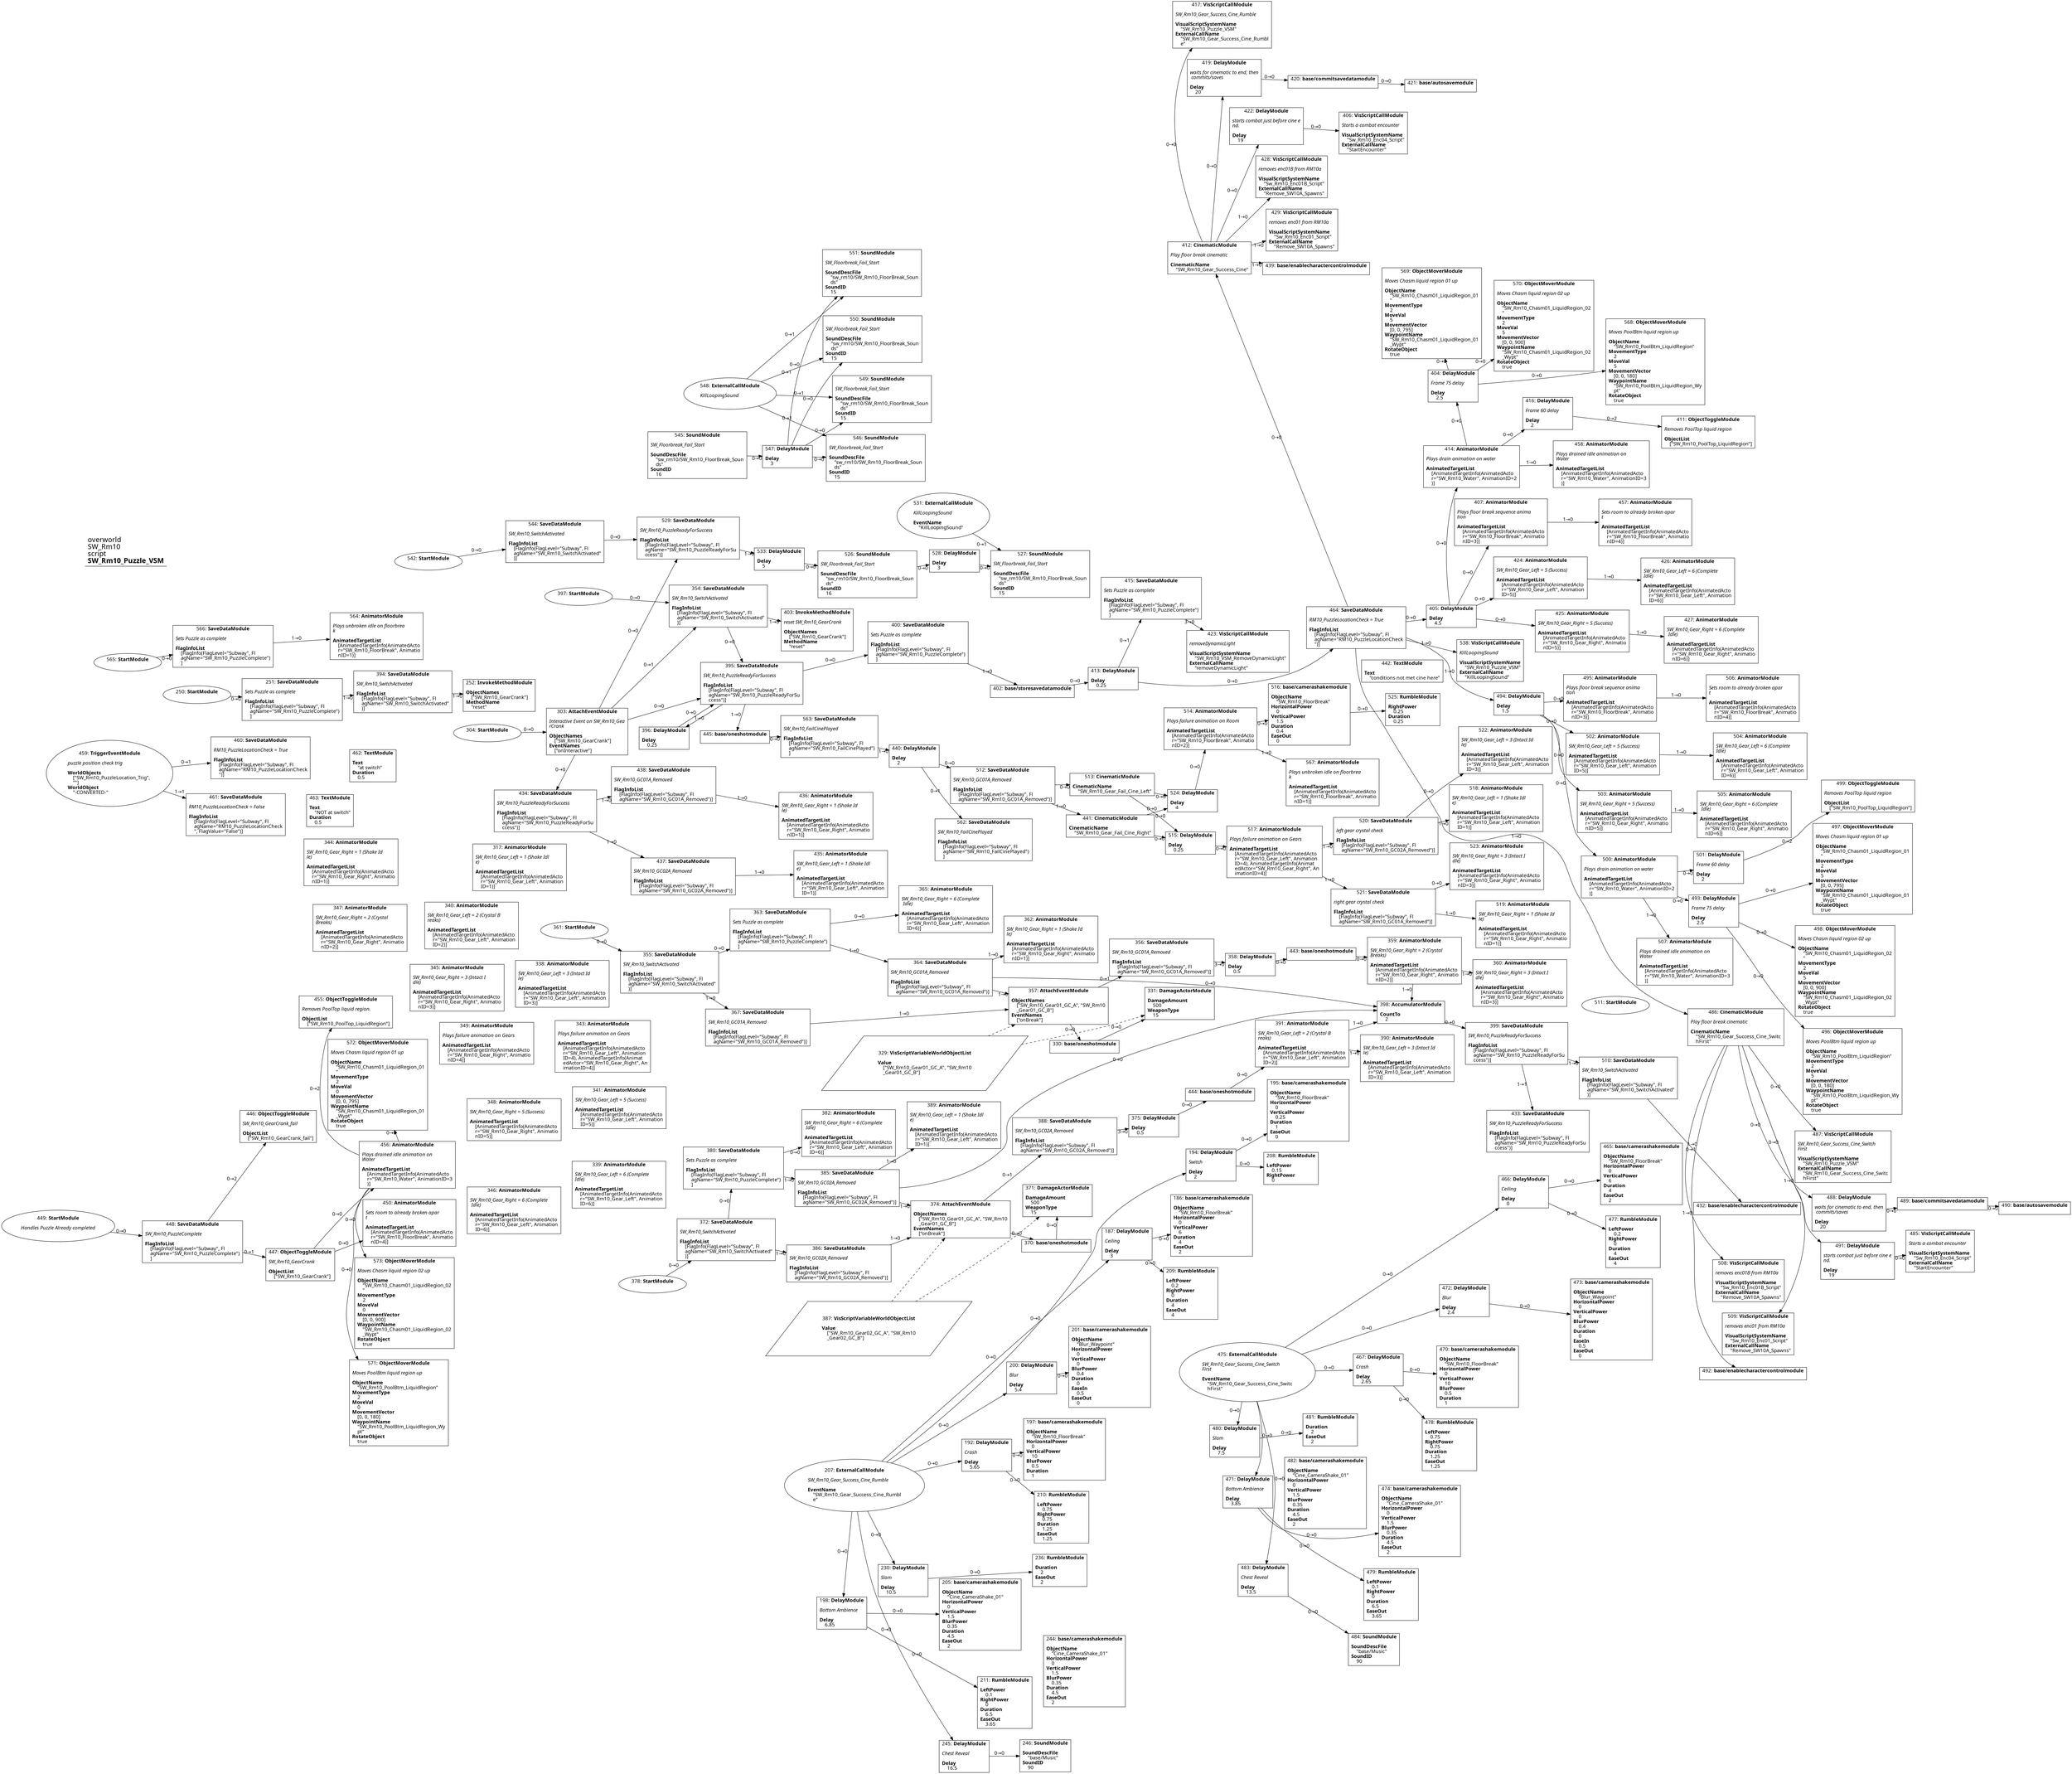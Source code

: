 digraph {
    layout = fdp;
    overlap = prism;
    sep = "+16";
    splines = spline;

    node [ shape = box ];

    graph [ fontname = "Segoe UI" ];
    node [ fontname = "Segoe UI" ];
    edge [ fontname = "Segoe UI" ];

    186 [ label = <186: <b>base/camerashakemodule</b><br/><br/><b>ObjectName</b><br align="left"/>    &quot;SW_Rm10_FloorBreak&quot;<br align="left"/><b>HorizontalPower</b><br align="left"/>    0<br align="left"/><b>VerticalPower</b><br align="left"/>    6<br align="left"/><b>Duration</b><br align="left"/>    4<br align="left"/><b>EaseOut</b><br align="left"/>    2<br align="left"/>> ];
    186 [ pos = "-3.8680003,-2.572!" ];

    187 [ label = <187: <b>DelayModule</b><br/><br/><i>Ceiling<br align="left"/></i><br align="left"/><b>Delay</b><br align="left"/>    3<br align="left"/>> ];
    187 [ pos = "-4.039,-2.572!" ];
    187 -> 186 [ label = "0→0" ];
    187 -> 209 [ label = "0→0" ];

    192 [ label = <192: <b>DelayModule</b><br/><br/><i>Crash<br align="left"/></i><br align="left"/><b>Delay</b><br align="left"/>    5.65<br align="left"/>> ];
    192 [ pos = "-4.0350003,-2.973!" ];
    192 -> 197 [ label = "0→0" ];
    192 -> 210 [ label = "0→0" ];

    194 [ label = <194: <b>DelayModule</b><br/><br/><i>Switch<br align="left"/></i><br align="left"/><b>Delay</b><br align="left"/>    2<br align="left"/>> ];
    194 [ pos = "-4.039,-2.377!" ];
    194 -> 195 [ label = "0→0" ];
    194 -> 208 [ label = "0→0" ];

    195 [ label = <195: <b>base/camerashakemodule</b><br/><br/><b>ObjectName</b><br align="left"/>    &quot;SW_Rm10_FloorBreak&quot;<br align="left"/><b>HorizontalPower</b><br align="left"/>    0<br align="left"/><b>VerticalPower</b><br align="left"/>    0.25<br align="left"/><b>Duration</b><br align="left"/>    1<br align="left"/><b>EaseOut</b><br align="left"/>    0<br align="left"/>> ];
    195 [ pos = "-3.8630002,-2.377!" ];

    197 [ label = <197: <b>base/camerashakemodule</b><br/><br/><b>ObjectName</b><br align="left"/>    &quot;SW_Rm10_FloorBreak&quot;<br align="left"/><b>HorizontalPower</b><br align="left"/>    0<br align="left"/><b>VerticalPower</b><br align="left"/>    10<br align="left"/><b>BlurPower</b><br align="left"/>    0.5<br align="left"/><b>Duration</b><br align="left"/>    1<br align="left"/>> ];
    197 [ pos = "-3.864,-2.973!" ];

    198 [ label = <198: <b>DelayModule</b><br/><br/><i>Bottom Ambience<br align="left"/></i><br align="left"/><b>Delay</b><br align="left"/>    6.85<br align="left"/>> ];
    198 [ pos = "-4.031,-3.1780002!" ];
    198 -> 205 [ label = "0→0" ];
    198 -> 211 [ label = "0→0" ];

    200 [ label = <200: <b>DelayModule</b><br/><br/><i>Blur<br align="left"/></i><br align="left"/><b>Delay</b><br align="left"/>    5.4<br align="left"/>> ];
    200 [ pos = "-4.037,-2.7730002!" ];
    200 -> 201 [ label = "0→0" ];

    201 [ label = <201: <b>base/camerashakemodule</b><br/><br/><b>ObjectName</b><br align="left"/>    &quot;Blur_Waypoint&quot;<br align="left"/><b>HorizontalPower</b><br align="left"/>    0<br align="left"/><b>VerticalPower</b><br align="left"/>    0<br align="left"/><b>BlurPower</b><br align="left"/>    0.4<br align="left"/><b>Duration</b><br align="left"/>    0<br align="left"/><b>EaseIn</b><br align="left"/>    0.5<br align="left"/><b>EaseOut</b><br align="left"/>    0<br align="left"/>> ];
    201 [ pos = "-3.8630002,-2.7730002!" ];

    205 [ label = <205: <b>base/camerashakemodule</b><br/><br/><b>ObjectName</b><br align="left"/>    &quot;Cine_CameraShake_01&quot;<br align="left"/><b>HorizontalPower</b><br align="left"/>    0<br align="left"/><b>VerticalPower</b><br align="left"/>    1.5<br align="left"/><b>BlurPower</b><br align="left"/>    0.35<br align="left"/><b>Duration</b><br align="left"/>    4.5<br align="left"/><b>EaseOut</b><br align="left"/>    2<br align="left"/>> ];
    205 [ pos = "-3.8650002,-3.1780002!" ];

    207 [ label = <207: <b>ExternalCallModule</b><br/><br/><i>SW_Rm10_Gear_Success_Cine_Rumble<br align="left"/></i><br align="left"/><b>EventName</b><br align="left"/>    &quot;SW_Rm10_Gear_Success_Cine_Rumbl<br align="left"/>    e&quot;<br align="left"/>> ];
    207 [ shape = oval ]
    207 [ pos = "-4.478,-2.8790002!" ];
    207 -> 194 [ label = "0→0" ];
    207 -> 187 [ label = "0→0" ];
    207 -> 200 [ label = "0→0" ];
    207 -> 192 [ label = "0→0" ];
    207 -> 198 [ label = "0→0" ];
    207 -> 230 [ label = "0→0" ];
    207 -> 245 [ label = "0→0" ];

    208 [ label = <208: <b>RumbleModule</b><br/><br/><b>LeftPower</b><br align="left"/>    0.15<br align="left"/><b>RightPower</b><br align="left"/>    0<br align="left"/>> ];
    208 [ pos = "-3.8620002,-2.4410002!" ];

    209 [ label = <209: <b>RumbleModule</b><br/><br/><b>LeftPower</b><br align="left"/>    0.2<br align="left"/><b>RightPower</b><br align="left"/>    0<br align="left"/><b>Duration</b><br align="left"/>    4<br align="left"/><b>EaseOut</b><br align="left"/>    4<br align="left"/>> ];
    209 [ pos = "-3.8660002,-2.6320002!" ];

    210 [ label = <210: <b>RumbleModule</b><br/><br/><b>LeftPower</b><br align="left"/>    0.75<br align="left"/><b>RightPower</b><br align="left"/>    0.75<br align="left"/><b>Duration</b><br align="left"/>    1.25<br align="left"/><b>EaseOut</b><br align="left"/>    1.25<br align="left"/>> ];
    210 [ pos = "-3.8630002,-3.0360003!" ];

    211 [ label = <211: <b>RumbleModule</b><br/><br/><b>LeftPower</b><br align="left"/>    0.1<br align="left"/><b>RightPower</b><br align="left"/>    0<br align="left"/><b>Duration</b><br align="left"/>    6.5<br align="left"/><b>EaseOut</b><br align="left"/>    3.65<br align="left"/>> ];
    211 [ pos = "-3.8630002,-3.2410002!" ];

    230 [ label = <230: <b>DelayModule</b><br/><br/><i>Slam<br align="left"/></i><br align="left"/><b>Delay</b><br align="left"/>    10.5<br align="left"/>> ];
    230 [ pos = "-4.031,-3.3890002!" ];
    230 -> 236 [ label = "0→0" ];

    236 [ label = <236: <b>RumbleModule</b><br/><br/><b>Duration</b><br align="left"/>    2<br align="left"/><b>EaseOut</b><br align="left"/>    2<br align="left"/>> ];
    236 [ pos = "-3.8700001,-3.3890002!" ];

    244 [ label = <244: <b>base/camerashakemodule</b><br/><br/><b>ObjectName</b><br align="left"/>    &quot;Cine_CameraShake_01&quot;<br align="left"/><b>HorizontalPower</b><br align="left"/>    0<br align="left"/><b>VerticalPower</b><br align="left"/>    1.5<br align="left"/><b>BlurPower</b><br align="left"/>    0.35<br align="left"/><b>Duration</b><br align="left"/>    4.5<br align="left"/><b>EaseOut</b><br align="left"/>    2<br align="left"/>> ];
    244 [ pos = "-3.8700001,-3.4520001!" ];

    245 [ label = <245: <b>DelayModule</b><br/><br/><i>Chest Reveal<br align="left"/></i><br align="left"/><b>Delay</b><br align="left"/>    16.5<br align="left"/>> ];
    245 [ pos = "-4.0290003,-3.5900002!" ];
    245 -> 246 [ label = "0→0" ];

    246 [ label = <246: <b>SoundModule</b><br/><br/><b>SoundDescFile</b><br align="left"/>    &quot;base/Music&quot;<br align="left"/><b>SoundID</b><br align="left"/>    90<br align="left"/>> ];
    246 [ pos = "-3.857,-3.591!" ];

    250 [ label = <250: <b>StartModule</b><br/><br/>> ];
    250 [ shape = oval ]
    250 [ pos = "-6.899,1.36!" ];
    250 -> 251 [ label = "0→0" ];

    251 [ label = <251: <b>SaveDataModule</b><br/><br/><i>Sets Puzzle as complete<br align="left"/></i><br align="left"/><b>FlagInfoList</b><br align="left"/>    [FlagInfo(FlagLevel=&quot;Subway&quot;, Fl<br align="left"/>    agName=&quot;SW_Rm10_PuzzleComplete&quot;)<br align="left"/>    ]<br align="left"/>> ];
    251 [ pos = "-6.7030005,1.36!" ];
    251 -> 394 [ label = "1→0" ];

    252 [ label = <252: <b>InvokeMethodModule</b><br/><br/><b>ObjectNames</b><br align="left"/>    [&quot;SW_Rm10_GearCrank&quot;]<br align="left"/><b>MethodName</b><br align="left"/>    &quot;reset&quot;<br align="left"/>> ];
    252 [ pos = "-6.281,1.314!" ];

    303 [ label = <303: <b>AttachEventModule</b><br/><br/><i>Interactive Event on SW_Rm10_Gea<br align="left"/>rCrank<br align="left"/></i><br align="left"/><b>ObjectNames</b><br align="left"/>    [&quot;SW_Rm10_GearCrank&quot;]<br align="left"/><b>EventNames</b><br align="left"/>    [&quot;onInteractive&quot;]<br align="left"/>> ];
    303 [ pos = "-5.9870005,1.1600001!" ];
    303 -> 354 [ label = "0→1" ];
    303 -> 395 [ label = "0→0" ];
    303 -> 434 [ label = "0→0" ];
    303 -> 529 [ label = "0→0" ];

    304 [ label = <304: <b>StartModule</b><br/><br/>> ];
    304 [ shape = oval ]
    304 [ pos = "-6.1740003,1.1600001!" ];
    304 -> 303 [ label = "0→0" ];

    317 [ label = <317: <b>AnimatorModule</b><br/><br/><i>SW_Rm10_Gear_Left = 1 (Shake Idl<br align="left"/>e)<br align="left"/></i><br align="left"/><b>AnimatedTargetList</b><br align="left"/>    [AnimatedTargetInfo(AnimatedActo<br align="left"/>    r=&quot;SW_Rm10_Gear_Left&quot;, Animation<br align="left"/>    ID=1)]<br align="left"/>> ];
    317 [ pos = "-6.504,-0.794!" ];

    329 [ label = <329: <b>VisScriptVariableWorldObjectList</b><br/><br/><b>Value</b><br align="left"/>    [&quot;SW_Rm10_Gear01_GC_A&quot;, &quot;SW_Rm10<br align="left"/>    _Gear01_GC_B&quot;]<br align="left"/>> ];
    329 [ shape = parallelogram ]
    329 [ pos = "-5.368,-1.296!" ];

    330 [ label = <330: <b>base/oneshotmodule</b><br/><br/>> ];
    330 [ pos = "-4.872,-1.199!" ];
    330 -> 331 [ label = "0→0" ];

    331 [ label = <331: <b>DamageActorModule</b><br/><br/><b>DamageAmount</b><br align="left"/>    500<br align="left"/><b>WeaponType</b><br align="left"/>    15<br align="left"/>> ];
    331 [ pos = "-4.7120004,-1.199!" ];
    329 -> 331 [ style = dashed ];

    338 [ label = <338: <b>AnimatorModule</b><br/><br/><i>SW_Rm10_Gear_Left = 3 (Intact Id<br align="left"/>le)<br align="left"/></i><br align="left"/><b>AnimatedTargetList</b><br align="left"/>    [AnimatedTargetInfo(AnimatedActo<br align="left"/>    r=&quot;SW_Rm10_Gear_Left&quot;, Animation<br align="left"/>    ID=3)]<br align="left"/>> ];
    338 [ pos = "-6.5060005,-1.051!" ];

    339 [ label = <339: <b>AnimatorModule</b><br/><br/><i>SW_Rm10_Gear_Left = 6 (Complete <br align="left"/>Idle)<br align="left"/></i><br align="left"/><b>AnimatedTargetList</b><br align="left"/>    [AnimatedTargetInfo(AnimatedActo<br align="left"/>    r=&quot;SW_Rm10_Gear_Left&quot;, Animation<br align="left"/>    ID=6)]<br align="left"/>> ];
    339 [ pos = "-6.5070004,-1.4580001!" ];

    340 [ label = <340: <b>AnimatorModule</b><br/><br/><i>SW_Rm10_Gear_Left = 2 (Crystal B<br align="left"/>reaks)<br align="left"/></i><br align="left"/><b>AnimatedTargetList</b><br align="left"/>    [AnimatedTargetInfo(AnimatedActo<br align="left"/>    r=&quot;SW_Rm10_Gear_Left&quot;, Animation<br align="left"/>    ID=2)]<br align="left"/>> ];
    340 [ pos = "-6.5060005,-0.92200005!" ];

    341 [ label = <341: <b>AnimatorModule</b><br/><br/><i>SW_Rm10_Gear_Left = 5 (Success)<br align="left"/></i><br align="left"/><b>AnimatedTargetList</b><br align="left"/>    [AnimatedTargetInfo(AnimatedActo<br align="left"/>    r=&quot;SW_Rm10_Gear_Left&quot;, Animation<br align="left"/>    ID=5)]<br align="left"/>> ];
    341 [ pos = "-6.505,-1.332!" ];

    343 [ label = <343: <b>AnimatorModule</b><br/><br/><i>Plays failure animation on Gears<br align="left"/></i><br align="left"/><b>AnimatedTargetList</b><br align="left"/>    [AnimatedTargetInfo(AnimatedActo<br align="left"/>    r=&quot;SW_Rm10_Gear_Left&quot;, Animation<br align="left"/>    ID=4), AnimatedTargetInfo(Animat<br align="left"/>    edActor=&quot;SW_Rm10_Gear_Right&quot;, An<br align="left"/>    imationID=4)]<br align="left"/>> ];
    343 [ pos = "-6.5010004,-1.19!" ];

    344 [ label = <344: <b>AnimatorModule</b><br/><br/><i>SW_Rm10_Gear_Right = 1 (Shake Id<br align="left"/>le)<br align="left"/></i><br align="left"/><b>AnimatedTargetList</b><br align="left"/>    [AnimatedTargetInfo(AnimatedActo<br align="left"/>    r=&quot;SW_Rm10_Gear_Right&quot;, Animatio<br align="left"/>    nID=1)]<br align="left"/>> ];
    344 [ pos = "-6.768,-0.79700005!" ];

    345 [ label = <345: <b>AnimatorModule</b><br/><br/><i>SW_Rm10_Gear_Right = 3 (Intact I<br align="left"/>dle)<br align="left"/></i><br align="left"/><b>AnimatedTargetList</b><br align="left"/>    [AnimatedTargetInfo(AnimatedActo<br align="left"/>    r=&quot;SW_Rm10_Gear_Right&quot;, Animatio<br align="left"/>    nID=3)]<br align="left"/>> ];
    345 [ pos = "-6.7700005,-1.054!" ];

    346 [ label = <346: <b>AnimatorModule</b><br/><br/><i>SW_Rm10_Gear_Right = 6 (Complete<br align="left"/> Idle)<br align="left"/></i><br align="left"/><b>AnimatedTargetList</b><br align="left"/>    [AnimatedTargetInfo(AnimatedActo<br align="left"/>    r=&quot;SW_Rm10_Gear_Left&quot;, Animation<br align="left"/>    ID=6)]<br align="left"/>> ];
    346 [ pos = "-6.7710004,-1.4610001!" ];

    347 [ label = <347: <b>AnimatorModule</b><br/><br/><i>SW_Rm10_Gear_Right = 2 (Crystal <br align="left"/>Breaks)<br align="left"/></i><br align="left"/><b>AnimatedTargetList</b><br align="left"/>    [AnimatedTargetInfo(AnimatedActo<br align="left"/>    r=&quot;SW_Rm10_Gear_Right&quot;, Animatio<br align="left"/>    nID=2)]<br align="left"/>> ];
    347 [ pos = "-6.7710004,-0.9250001!" ];

    348 [ label = <348: <b>AnimatorModule</b><br/><br/><i>SW_Rm10_Gear_Right = 5 (Success)<br align="left"/></i><br align="left"/><b>AnimatedTargetList</b><br align="left"/>    [AnimatedTargetInfo(AnimatedActo<br align="left"/>    r=&quot;SW_Rm10_Gear_Right&quot;, Animatio<br align="left"/>    nID=5)]<br align="left"/>> ];
    348 [ pos = "-6.7690005,-1.335!" ];

    349 [ label = <349: <b>AnimatorModule</b><br/><br/><i>Plays failure animation on Gears<br align="left"/></i><br align="left"/><b>AnimatedTargetList</b><br align="left"/>    [AnimatedTargetInfo(AnimatedActo<br align="left"/>    r=&quot;SW_Rm10_Gear_Right&quot;, Animatio<br align="left"/>    nID=4)]<br align="left"/>> ];
    349 [ pos = "-6.7650003,-1.1930001!" ];

    354 [ label = <354: <b>SaveDataModule</b><br/><br/><i>SW_Rm10_SwitchActivated<br align="left"/></i><br align="left"/><b>FlagInfoList</b><br align="left"/>    [FlagInfo(FlagLevel=&quot;Subway&quot;, Fl<br align="left"/>    agName=&quot;SW_Rm10_SwitchActivated&quot;<br align="left"/>    )]<br align="left"/>> ];
    354 [ pos = "-5.729,1.3330001!" ];
    354 -> 395 [ label = "0→0" ];
    354 -> 403 [ label = "1→0" ];

    355 [ label = <355: <b>SaveDataModule</b><br/><br/><i>SW_Rm10_SwitchActivated<br align="left"/></i><br align="left"/><b>FlagInfoList</b><br align="left"/>    [FlagInfo(FlagLevel=&quot;Subway&quot;, Fl<br align="left"/>    agName=&quot;SW_Rm10_SwitchActivated&quot;<br align="left"/>    )]<br align="left"/>> ];
    355 [ pos = "-5.9800005,-0.915!" ];
    355 -> 363 [ label = "0→0" ];
    355 -> 367 [ label = "1→0" ];

    356 [ label = <356: <b>SaveDataModule</b><br/><br/><i>SW_Rm10_GC01A_Removed<br align="left"/></i><br align="left"/><b>FlagInfoList</b><br align="left"/>    [FlagInfo(FlagLevel=&quot;Subway&quot;, Fl<br align="left"/>    agName=&quot;SW_Rm10_GC01A_Removed&quot;)]<br align="left"/>> ];
    356 [ pos = "-4.75,-1.044!" ];
    356 -> 358 [ label = "3→0" ];

    357 [ label = <357: <b>AttachEventModule</b><br/><br/><b>ObjectNames</b><br align="left"/>    [&quot;SW_Rm10_Gear01_GC_A&quot;, &quot;SW_Rm10<br align="left"/>    _Gear01_GC_B&quot;]<br align="left"/><b>EventNames</b><br align="left"/>    [&quot;onBreak&quot;]<br align="left"/>> ];
    357 [ pos = "-5.117,-1.067!" ];
    357 -> 356 [ label = "0→1" ];
    357 -> 330 [ label = "0→0" ];
    329 -> 357 [ style = dashed ];

    358 [ label = <358: <b>DelayModule</b><br/><br/><b>Delay</b><br align="left"/>    0.5<br align="left"/>> ];
    358 [ pos = "-4.499,-1.09!" ];
    358 -> 443 [ label = "0→0" ];

    359 [ label = <359: <b>AnimatorModule</b><br/><br/><i>SW_Rm10_Gear_Right = 2 (Crystal <br align="left"/>Breaks)<br align="left"/></i><br align="left"/><b>AnimatedTargetList</b><br align="left"/>    [AnimatedTargetInfo(AnimatedActo<br align="left"/>    r=&quot;SW_Rm10_Gear_Right&quot;, Animatio<br align="left"/>    nID=2)]<br align="left"/>> ];
    359 [ pos = "-4.1940002,-1.09!" ];
    359 -> 360 [ label = "1→0" ];
    359 -> 398 [ label = "1→0" ];

    360 [ label = <360: <b>AnimatorModule</b><br/><br/><i>SW_Rm10_Gear_Right = 3 (Intact I<br align="left"/>dle)<br align="left"/></i><br align="left"/><b>AnimatedTargetList</b><br align="left"/>    [AnimatedTargetInfo(AnimatedActo<br align="left"/>    r=&quot;SW_Rm10_Gear_Right&quot;, Animatio<br align="left"/>    nID=3)]<br align="left"/>> ];
    360 [ pos = "-3.926,-1.113!" ];

    361 [ label = <361: <b>StartModule</b><br/><br/>> ];
    361 [ shape = oval ]
    361 [ pos = "-6.1660004,-0.915!" ];
    361 -> 355 [ label = "0→0" ];

    362 [ label = <362: <b>AnimatorModule</b><br/><br/><i>SW_Rm10_Gear_Right = 1 (Shake Id<br align="left"/>le)<br align="left"/></i><br align="left"/><b>AnimatedTargetList</b><br align="left"/>    [AnimatedTargetInfo(AnimatedActo<br align="left"/>    r=&quot;SW_Rm10_Gear_Right&quot;, Animatio<br align="left"/>    nID=1)]<br align="left"/>> ];
    362 [ pos = "-5.202,-0.87900007!" ];

    363 [ label = <363: <b>SaveDataModule</b><br/><br/><i>Sets Puzzle as complete<br align="left"/></i><br align="left"/><b>FlagInfoList</b><br align="left"/>    [FlagInfo(FlagLevel=&quot;Subway&quot;, Fl<br align="left"/>    agName=&quot;SW_Rm10_PuzzleComplete&quot;)<br align="left"/>    ]<br align="left"/>> ];
    363 [ pos = "-5.7330003,-0.83300006!" ];
    363 -> 364 [ label = "1→0" ];
    363 -> 365 [ label = "0→0" ];

    364 [ label = <364: <b>SaveDataModule</b><br/><br/><i>SW_Rm10_GC01A_Removed<br align="left"/></i><br align="left"/><b>FlagInfoList</b><br align="left"/>    [FlagInfo(FlagLevel=&quot;Subway&quot;, Fl<br align="left"/>    agName=&quot;SW_Rm10_GC01A_Removed&quot;)]<br align="left"/>> ];
    364 [ pos = "-5.486,-0.85600007!" ];
    364 -> 362 [ label = "1→0" ];
    364 -> 357 [ label = "1→0" ];
    364 -> 398 [ label = "0→0" ];

    365 [ label = <365: <b>AnimatorModule</b><br/><br/><i>SW_Rm10_Gear_Right = 6 (Complete<br align="left"/> Idle)<br align="left"/></i><br align="left"/><b>AnimatedTargetList</b><br align="left"/>    [AnimatedTargetInfo(AnimatedActo<br align="left"/>    r=&quot;SW_Rm10_Gear_Left&quot;, Animation<br align="left"/>    ID=6)]<br align="left"/>> ];
    365 [ pos = "-5.485,-0.72200006!" ];

    367 [ label = <367: <b>SaveDataModule</b><br/><br/><i>SW_Rm10_GC01A_Removed<br align="left"/></i><br align="left"/><b>FlagInfoList</b><br align="left"/>    [FlagInfo(FlagLevel=&quot;Subway&quot;, Fl<br align="left"/>    agName=&quot;SW_Rm10_GC01A_Removed&quot;)]<br align="left"/>> ];
    367 [ pos = "-5.7330003,-1.044!" ];
    367 -> 357 [ label = "1→0" ];

    370 [ label = <370: <b>base/oneshotmodule</b><br/><br/>> ];
    370 [ pos = "-4.8700004,-2.0530002!" ];
    370 -> 371 [ label = "0→0" ];

    371 [ label = <371: <b>DamageActorModule</b><br/><br/><b>DamageAmount</b><br align="left"/>    500<br align="left"/><b>WeaponType</b><br align="left"/>    15<br align="left"/>> ];
    371 [ pos = "-4.71,-2.0530002!" ];
    387 -> 371 [ style = dashed ];

    372 [ label = <372: <b>SaveDataModule</b><br/><br/><i>SW_Rm10_SwitchActivated<br align="left"/></i><br align="left"/><b>FlagInfoList</b><br align="left"/>    [FlagInfo(FlagLevel=&quot;Subway&quot;, Fl<br align="left"/>    agName=&quot;SW_Rm10_SwitchActivated&quot;<br align="left"/>    )]<br align="left"/>> ];
    372 [ pos = "-5.978,-1.769!" ];
    372 -> 380 [ label = "0→0" ];
    372 -> 386 [ label = "1→0" ];

    374 [ label = <374: <b>AttachEventModule</b><br/><br/><b>ObjectNames</b><br align="left"/>    [&quot;SW_Rm10_Gear01_GC_A&quot;, &quot;SW_Rm10<br align="left"/>    _Gear01_GC_B&quot;]<br align="left"/><b>EventNames</b><br align="left"/>    [&quot;onBreak&quot;]<br align="left"/>> ];
    374 [ pos = "-5.1150002,-1.9210001!" ];
    374 -> 370 [ label = "0→0" ];
    374 -> 388 [ label = "0→1" ];
    387 -> 374 [ style = dashed ];

    375 [ label = <375: <b>DelayModule</b><br/><br/><b>Delay</b><br align="left"/>    0.5<br align="left"/>> ];
    375 [ pos = "-4.497,-1.9440001!" ];
    375 -> 444 [ label = "0→0" ];

    378 [ label = <378: <b>StartModule</b><br/><br/>> ];
    378 [ shape = oval ]
    378 [ pos = "-6.1640005,-1.769!" ];
    378 -> 372 [ label = "0→0" ];

    380 [ label = <380: <b>SaveDataModule</b><br/><br/><i>Sets Puzzle as complete<br align="left"/></i><br align="left"/><b>FlagInfoList</b><br align="left"/>    [FlagInfo(FlagLevel=&quot;Subway&quot;, Fl<br align="left"/>    agName=&quot;SW_Rm10_PuzzleComplete&quot;)<br align="left"/>    ]<br align="left"/>> ];
    380 [ pos = "-5.7310004,-1.687!" ];
    380 -> 382 [ label = "0→0" ];
    380 -> 385 [ label = "1→0" ];

    382 [ label = <382: <b>AnimatorModule</b><br/><br/><i>SW_Rm10_Gear_Right = 6 (Complete<br align="left"/> Idle)<br align="left"/></i><br align="left"/><b>AnimatedTargetList</b><br align="left"/>    [AnimatedTargetInfo(AnimatedActo<br align="left"/>    r=&quot;SW_Rm10_Gear_Left&quot;, Animation<br align="left"/>    ID=6)]<br align="left"/>> ];
    382 [ pos = "-5.4830003,-1.5760001!" ];

    385 [ label = <385: <b>SaveDataModule</b><br/><br/><i>SW_Rm10_GC02A_Removed<br align="left"/></i><br align="left"/><b>FlagInfoList</b><br align="left"/>    [FlagInfo(FlagLevel=&quot;Subway&quot;, Fl<br align="left"/>    agName=&quot;SW_Rm10_GC02A_Removed&quot;)]<br align="left"/>> ];
    385 [ pos = "-5.484,-1.71!" ];
    385 -> 374 [ label = "1→0" ];
    385 -> 389 [ label = "1→0" ];
    385 -> 398 [ label = "0→0" ];

    386 [ label = <386: <b>SaveDataModule</b><br/><br/><i>SW_Rm10_GC02A_Removed<br align="left"/></i><br align="left"/><b>FlagInfoList</b><br align="left"/>    [FlagInfo(FlagLevel=&quot;Subway&quot;, Fl<br align="left"/>    agName=&quot;SW_Rm10_GC02A_Removed&quot;)]<br align="left"/>> ];
    386 [ pos = "-5.7310004,-1.8980001!" ];
    386 -> 374 [ label = "1→0" ];

    387 [ label = <387: <b>VisScriptVariableWorldObjectList</b><br/><br/><b>Value</b><br align="left"/>    [&quot;SW_Rm10_Gear02_GC_A&quot;, &quot;SW_Rm10<br align="left"/>    _Gear02_GC_B&quot;]<br align="left"/>> ];
    387 [ shape = parallelogram ]
    387 [ pos = "-5.3700004,-2.15!" ];

    388 [ label = <388: <b>SaveDataModule</b><br/><br/><i>SW_Rm10_GC02A_Removed<br align="left"/></i><br align="left"/><b>FlagInfoList</b><br align="left"/>    [FlagInfo(FlagLevel=&quot;Subway&quot;, Fl<br align="left"/>    agName=&quot;SW_Rm10_GC02A_Removed&quot;)]<br align="left"/>> ];
    388 [ pos = "-4.747,-1.8980001!" ];
    388 -> 375 [ label = "3→0" ];

    389 [ label = <389: <b>AnimatorModule</b><br/><br/><i>SW_Rm10_Gear_Left = 1 (Shake Idl<br align="left"/>e)<br align="left"/></i><br align="left"/><b>AnimatedTargetList</b><br align="left"/>    [AnimatedTargetInfo(AnimatedActo<br align="left"/>    r=&quot;SW_Rm10_Gear_Left&quot;, Animation<br align="left"/>    ID=1)]<br align="left"/>> ];
    389 [ pos = "-5.122,-1.733!" ];

    390 [ label = <390: <b>AnimatorModule</b><br/><br/><i>SW_Rm10_Gear_Left = 3 (Intact Id<br align="left"/>le)<br align="left"/></i><br align="left"/><b>AnimatedTargetList</b><br align="left"/>    [AnimatedTargetInfo(AnimatedActo<br align="left"/>    r=&quot;SW_Rm10_Gear_Left&quot;, Animation<br align="left"/>    ID=3)]<br align="left"/>> ];
    390 [ pos = "-3.9120002,-1.9670001!" ];

    391 [ label = <391: <b>AnimatorModule</b><br/><br/><i>SW_Rm10_Gear_Left = 2 (Crystal B<br align="left"/>reaks)<br align="left"/></i><br align="left"/><b>AnimatedTargetList</b><br align="left"/>    [AnimatedTargetInfo(AnimatedActo<br align="left"/>    r=&quot;SW_Rm10_Gear_Left&quot;, Animation<br align="left"/>    ID=2)]<br align="left"/>> ];
    391 [ pos = "-4.183,-1.9440001!" ];
    391 -> 390 [ label = "1→0" ];
    391 -> 398 [ label = "1→0" ];

    394 [ label = <394: <b>SaveDataModule</b><br/><br/><i>SW_Rm10_SwitchActivated<br align="left"/></i><br align="left"/><b>FlagInfoList</b><br align="left"/>    [FlagInfo(FlagLevel=&quot;Subway&quot;, Fl<br align="left"/>    agName=&quot;SW_Rm10_SwitchActivated&quot;<br align="left"/>    )]<br align="left"/>> ];
    394 [ pos = "-6.4930005,1.337!" ];
    394 -> 252 [ label = "1→0" ];

    395 [ label = <395: <b>SaveDataModule</b><br/><br/><i>SW_Rm10_PuzzleReadyForSuccess<br align="left"/></i><br align="left"/><b>FlagInfoList</b><br align="left"/>    [FlagInfo(FlagLevel=&quot;Subway&quot;, Fl<br align="left"/>    agName=&quot;SW_Rm10_PuzzleReadyForSu<br align="left"/>    ccess&quot;)]<br align="left"/>> ];
    395 [ pos = "-5.3310003,1.1600001!" ];
    395 -> 396 [ label = "1→0" ];
    395 -> 400 [ label = "0→0" ];
    395 -> 445 [ label = "1→0" ];

    396 [ label = <396: <b>DelayModule</b><br/><br/><b>Delay</b><br align="left"/>    0.25<br align="left"/>> ];
    396 [ pos = "-5.3120003,1.008!" ];
    396 -> 395 [ label = "0→0" ];

    397 [ label = <397: <b>StartModule</b><br/><br/>> ];
    397 [ shape = oval ]
    397 [ pos = "-5.9340005,1.3330001!" ];
    397 -> 354 [ label = "0→0" ];

    398 [ label = <398: <b>AccumulatorModule</b><br/><br/><b>CountTo</b><br align="left"/>    2<br align="left"/>> ];
    398 [ pos = "-3.943,-1.4860001!" ];
    398 -> 399 [ label = "0→0" ];

    399 [ label = <399: <b>SaveDataModule</b><br/><br/><i>SW_Rm10_PuzzleReadyForSuccess<br align="left"/></i><br align="left"/><b>FlagInfoList</b><br align="left"/>    [FlagInfo(FlagLevel=&quot;Subway&quot;, Fl<br align="left"/>    agName=&quot;SW_Rm10_PuzzleReadyForSu<br align="left"/>    ccess&quot;)]<br align="left"/>> ];
    399 [ pos = "-3.6870003,-1.4860001!" ];
    399 -> 433 [ label = "1→1" ];
    399 -> 510 [ label = "1→0" ];

    400 [ label = <400: <b>SaveDataModule</b><br/><br/><i>Sets Puzzle as complete<br align="left"/></i><br align="left"/><b>FlagInfoList</b><br align="left"/>    [FlagInfo(FlagLevel=&quot;Subway&quot;, Fl<br align="left"/>    agName=&quot;SW_Rm10_PuzzleComplete&quot;)<br align="left"/>    ]<br align="left"/>> ];
    400 [ pos = "-5.085,1.338!" ];
    400 -> 402 [ label = "1→0" ];

    402 [ label = <402: <b>base/storesavedatamodule</b><br/><br/>> ];
    402 [ pos = "-4.8240004,1.315!" ];
    402 -> 413 [ label = "0→0" ];

    403 [ label = <403: <b>InvokeMethodModule</b><br/><br/><i>reset SW_Rm10_GearCrank<br align="left"/></i><br align="left"/><b>ObjectNames</b><br align="left"/>    [&quot;SW_Rm10_GearCrank&quot;]<br align="left"/><b>MethodName</b><br align="left"/>    &quot;reset&quot;<br align="left"/>> ];
    403 [ pos = "-5.3310003,1.3110001!" ];

    404 [ label = <404: <b>DelayModule</b><br/><br/><i>Frame 75 delay<br align="left"/></i><br align="left"/><b>Delay</b><br align="left"/>    2.5<br align="left"/>> ];
    404 [ pos = "-2.3700001,2.216!" ];
    404 -> 569 [ label = "0→0" ];
    404 -> 570 [ label = "0→0" ];
    404 -> 568 [ label = "0→0" ];

    405 [ label = <405: <b>DelayModule</b><br/><br/><b>Delay</b><br align="left"/>    4.5<br align="left"/>> ];
    405 [ pos = "-2.8860002,1.437!" ];
    405 -> 407 [ label = "0→0" ];
    405 -> 414 [ label = "0→0" ];
    405 -> 425 [ label = "0→0" ];
    405 -> 424 [ label = "0→0" ];

    406 [ label = <406: <b>VisScriptCallModule</b><br/><br/><i>Starts a combat encounter<br align="left"/></i><br align="left"/><b>VisualScriptSystemName</b><br align="left"/>    &quot;Sw_Rm10_Enc04_Script&quot;<br align="left"/><b>ExternalCallName</b><br align="left"/>    &quot;StartEncounter&quot;<br align="left"/>> ];
    406 [ pos = "-1.8980001,3.0130002!" ];

    407 [ label = <407: <b>AnimatorModule</b><br/><br/><i>Plays floor break sequence anima<br align="left"/>tion<br align="left"/></i><br align="left"/><b>AnimatedTargetList</b><br align="left"/>    [AnimatedTargetInfo(AnimatedActo<br align="left"/>    r=&quot;SW_Rm10_FloorBreak&quot;, Animatio<br align="left"/>    nID=3)]<br align="left"/>> ];
    407 [ pos = "-2.6390002,1.7010001!" ];
    407 -> 457 [ label = "1→0" ];

    411 [ label = <411: <b>ObjectToggleModule</b><br/><br/><i>Removes PoolTop liquid region<br align="left"/></i><br align="left"/><b>ObjectList</b><br align="left"/>    [&quot;SW_Rm10_PoolTop_LiquidRegion&quot;]<br align="left"/>> ];
    411 [ pos = "-2.117,2.051!" ];

    412 [ label = <412: <b>CinematicModule</b><br/><br/><i>Play floor break cinematic<br align="left"/></i><br align="left"/><b>CinematicName</b><br align="left"/>    &quot;SW_Rm10_Gear_Success_Cine&quot;<br align="left"/>> ];
    412 [ pos = "-2.5080001,2.69!" ];
    412 -> 417 [ label = "0→0" ];
    412 -> 419 [ label = "0→0" ];
    412 -> 422 [ label = "0→0" ];
    412 -> 439 [ label = "1→0" ];
    412 -> 429 [ label = "1→0" ];
    412 -> 428 [ label = "1→0" ];

    413 [ label = <413: <b>DelayModule</b><br/><br/><b>Delay</b><br align="left"/>    0.25<br align="left"/>> ];
    413 [ pos = "-4.565,1.315!" ];
    413 -> 464 [ label = "0→0" ];
    413 -> 415 [ label = "0→1" ];

    414 [ label = <414: <b>AnimatorModule</b><br/><br/><i>Plays drain animation on water<br align="left"/></i><br align="left"/><b>AnimatedTargetList</b><br align="left"/>    [AnimatedTargetInfo(AnimatedActo<br align="left"/>    r=&quot;SW_Rm10_Water&quot;, AnimationID=2<br align="left"/>    )]<br align="left"/>> ];
    414 [ pos = "-2.6390002,1.83!" ];
    414 -> 404 [ label = "0→0" ];
    414 -> 416 [ label = "0→0" ];
    414 -> 458 [ label = "1→0" ];

    415 [ label = <415: <b>SaveDataModule</b><br/><br/><i>Sets Puzzle as complete<br align="left"/></i><br align="left"/><b>FlagInfoList</b><br align="left"/>    [FlagInfo(FlagLevel=&quot;Subway&quot;, Fl<br align="left"/>    agName=&quot;SW_Rm10_PuzzleComplete&quot;)<br align="left"/>    ]<br align="left"/>> ];
    415 [ pos = "-4.315,1.4330001!" ];
    415 -> 423 [ label = "3→0" ];

    416 [ label = <416: <b>DelayModule</b><br/><br/><i>Frame 60 delay<br align="left"/></i><br align="left"/><b>Delay</b><br align="left"/>    2<br align="left"/>> ];
    416 [ pos = "-2.3690002,2.005!" ];
    416 -> 411 [ label = "0→2" ];

    417 [ label = <417: <b>VisScriptCallModule</b><br/><br/><i>SW_Rm10_Gear_Success_Cine_Rumble<br align="left"/></i><br align="left"/><b>VisualScriptSystemName</b><br align="left"/>    &quot;SW_Rm10_Puzzle_VSM&quot;<br align="left"/><b>ExternalCallName</b><br align="left"/>    &quot;SW_Rm10_Gear_Success_Cine_Rumbl<br align="left"/>    e&quot;<br align="left"/>> ];
    417 [ pos = "-2.118,3.2910001!" ];

    419 [ label = <419: <b>DelayModule</b><br/><br/><i>waits for cinematic to end, then<br align="left"/> commits/saves<br align="left"/></i><br align="left"/><b>Delay</b><br align="left"/>    20<br align="left"/>> ];
    419 [ pos = "-2.115,3.21!" ];
    419 -> 420 [ label = "0→0" ];

    420 [ label = <420: <b>base/commitsavedatamodule</b><br/><br/>> ];
    420 [ pos = "-1.9540001,3.21!" ];
    420 -> 421 [ label = "0→0" ];

    421 [ label = <421: <b>base/autosavemodule</b><br/><br/>> ];
    421 [ pos = "-1.7300001,3.21!" ];

    422 [ label = <422: <b>DelayModule</b><br/><br/><i>starts combat just before cine e<br align="left"/>nd.<br align="left"/></i><br align="left"/><b>Delay</b><br align="left"/>    19<br align="left"/>> ];
    422 [ pos = "-2.115,3.0130002!" ];
    422 -> 406 [ label = "0→0" ];

    423 [ label = <423: <b>VisScriptCallModule</b><br/><br/><i>removeDynamicLight<br align="left"/></i><br align="left"/><b>VisualScriptSystemName</b><br align="left"/>    &quot;SW_Rm10_VSM_RemoveDynamicLight&quot;<br align="left"/><b>ExternalCallName</b><br align="left"/>    &quot;removeDynamicLight&quot;<br align="left"/>> ];
    423 [ pos = "-4.1150002,1.3870001!" ];

    424 [ label = <424: <b>AnimatorModule</b><br/><br/><i>SW_Rm10_Gear_Left = 5 (Success)<br align="left"/></i><br align="left"/><b>AnimatedTargetList</b><br align="left"/>    [AnimatedTargetInfo(AnimatedActo<br align="left"/>    r=&quot;SW_Rm10_Gear_Left&quot;, Animation<br align="left"/>    ID=5)]<br align="left"/>> ];
    424 [ pos = "-2.6390002,1.5610001!" ];
    424 -> 426 [ label = "1→0" ];

    425 [ label = <425: <b>AnimatorModule</b><br/><br/><i>SW_Rm10_Gear_Right = 5 (Success)<br align="left"/></i><br align="left"/><b>AnimatedTargetList</b><br align="left"/>    [AnimatedTargetInfo(AnimatedActo<br align="left"/>    r=&quot;SW_Rm10_Gear_Right&quot;, Animatio<br align="left"/>    nID=5)]<br align="left"/>> ];
    425 [ pos = "-2.638,1.437!" ];
    425 -> 427 [ label = "1→0" ];

    426 [ label = <426: <b>AnimatorModule</b><br/><br/><i>SW_Rm10_Gear_Left = 6 (Complete <br align="left"/>Idle)<br align="left"/></i><br align="left"/><b>AnimatedTargetList</b><br align="left"/>    [AnimatedTargetInfo(AnimatedActo<br align="left"/>    r=&quot;SW_Rm10_Gear_Left&quot;, Animation<br align="left"/>    ID=6)]<br align="left"/>> ];
    426 [ pos = "-2.367,1.5380001!" ];

    427 [ label = <427: <b>AnimatorModule</b><br/><br/><i>SW_Rm10_Gear_Right = 6 (Complete<br align="left"/> Idle)<br align="left"/></i><br align="left"/><b>AnimatedTargetList</b><br align="left"/>    [AnimatedTargetInfo(AnimatedActo<br align="left"/>    r=&quot;SW_Rm10_Gear_Right&quot;, Animatio<br align="left"/>    nID=6)]<br align="left"/>> ];
    427 [ pos = "-2.3660002,1.414!" ];

    428 [ label = <428: <b>VisScriptCallModule</b><br/><br/><i>removes enc01B from RM10a<br align="left"/></i><br align="left"/><b>VisualScriptSystemName</b><br align="left"/>    &quot;Sw_Rm10_Enc01B_Script&quot;<br align="left"/><b>ExternalCallName</b><br align="left"/>    &quot;Remove_SW10A_Spawns&quot;<br align="left"/>> ];
    428 [ pos = "-2.1130002,2.818!" ];

    429 [ label = <429: <b>VisScriptCallModule</b><br/><br/><i>removes enc01 from RM10a<br align="left"/></i><br align="left"/><b>VisualScriptSystemName</b><br align="left"/>    &quot;Sw_Rm10_Enc01_Script&quot;<br align="left"/><b>ExternalCallName</b><br align="left"/>    &quot;Remove_SW10A_Spawns&quot;<br align="left"/>> ];
    429 [ pos = "-2.115,2.742!" ];

    432 [ label = <432: <b>base/enablecharactercontrolmodule</b><br/><br/>> ];
    432 [ pos = "-3.157,-1.4070001!" ];

    433 [ label = <433: <b>SaveDataModule</b><br/><br/><i>SW_Rm10_PuzzleReadyForSuccess<br align="left"/></i><br align="left"/><b>FlagInfoList</b><br align="left"/>    [FlagInfo(FlagLevel=&quot;Subway&quot;, Fl<br align="left"/>    agName=&quot;SW_Rm10_PuzzleReadyForSu<br align="left"/>    ccess&quot;)]<br align="left"/>> ];
    433 [ pos = "-3.3820002,-1.5890001!" ];

    434 [ label = <434: <b>SaveDataModule</b><br/><br/><i>SW_Rm10_PuzzleReadyForSuccess<br align="left"/></i><br align="left"/><b>FlagInfoList</b><br align="left"/>    [FlagInfo(FlagLevel=&quot;Subway&quot;, Fl<br align="left"/>    agName=&quot;SW_Rm10_PuzzleReadyForSu<br align="left"/>    ccess&quot;)]<br align="left"/>> ];
    434 [ pos = "-5.7430005,0.721!" ];
    434 -> 438 [ label = "1→0" ];
    434 -> 437 [ label = "1→0" ];

    435 [ label = <435: <b>AnimatorModule</b><br/><br/><i>SW_Rm10_Gear_Left = 1 (Shake Idl<br align="left"/>e)<br align="left"/></i><br align="left"/><b>AnimatedTargetList</b><br align="left"/>    [AnimatedTargetInfo(AnimatedActo<br align="left"/>    r=&quot;SW_Rm10_Gear_Left&quot;, Animation<br align="left"/>    ID=1)]<br align="left"/>> ];
    435 [ pos = "-5.2040005,0.60300004!" ];

    436 [ label = <436: <b>AnimatorModule</b><br/><br/><i>SW_Rm10_Gear_Right = 1 (Shake Id<br align="left"/>le)<br align="left"/></i><br align="left"/><b>AnimatedTargetList</b><br align="left"/>    [AnimatedTargetInfo(AnimatedActo<br align="left"/>    r=&quot;SW_Rm10_Gear_Right&quot;, Animatio<br align="left"/>    nID=1)]<br align="left"/>> ];
    436 [ pos = "-5.2050004,0.75100005!" ];

    437 [ label = <437: <b>SaveDataModule</b><br/><br/><i>SW_Rm10_GC02A_Removed<br align="left"/></i><br align="left"/><b>FlagInfoList</b><br align="left"/>    [FlagInfo(FlagLevel=&quot;Subway&quot;, Fl<br align="left"/>    agName=&quot;SW_Rm10_GC02A_Removed&quot;)]<br align="left"/>> ];
    437 [ pos = "-5.459,0.62600005!" ];
    437 -> 435 [ label = "1→0" ];

    438 [ label = <438: <b>SaveDataModule</b><br/><br/><i>SW_Rm10_GC01A_Removed<br align="left"/></i><br align="left"/><b>FlagInfoList</b><br align="left"/>    [FlagInfo(FlagLevel=&quot;Subway&quot;, Fl<br align="left"/>    agName=&quot;SW_Rm10_GC01A_Removed&quot;)]<br align="left"/>> ];
    438 [ pos = "-5.459,0.77400005!" ];
    438 -> 436 [ label = "1→0" ];

    439 [ label = <439: <b>base/enablecharactercontrolmodule</b><br/><br/>> ];
    439 [ pos = "-2.117,2.667!" ];

    440 [ label = <440: <b>DelayModule</b><br/><br/><b>Delay</b><br align="left"/>    2<br align="left"/>> ];
    440 [ pos = "-4.7240005,0.95900005!" ];
    440 -> 512 [ label = "0→0" ];
    440 -> 562 [ label = "0→1" ];

    441 [ label = <441: <b>CinematicModule</b><br/><br/><b>CinematicName</b><br align="left"/>    &quot;SW_Rm10_Gear_Fail_Cine_Right&quot;<br align="left"/>> ];
    441 [ pos = "-4.294,0.874!" ];
    441 -> 524 [ label = "0→0" ];
    441 -> 515 [ label = "0→0" ];

    442 [ label = <442: <b>TextModule</b><br/><br/><b>Text</b><br align="left"/>    &quot;conditions not met cine here&quot;<br align="left"/>> ];
    442 [ pos = "-3.3430002,1.133!" ];

    443 [ label = <443: <b>base/oneshotmodule</b><br/><br/>> ];
    443 [ pos = "-4.3440003,-1.09!" ];
    443 -> 359 [ label = "0→0" ];

    444 [ label = <444: <b>base/oneshotmodule</b><br/><br/>> ];
    444 [ pos = "-4.3360004,-1.9440001!" ];
    444 -> 391 [ label = "0→0" ];

    445 [ label = <445: <b>base/oneshotmodule</b><br/><br/>> ];
    445 [ pos = "-5.089,0.98200005!" ];
    445 -> 563 [ label = "0→0" ];

    446 [ label = <446: <b>ObjectToggleModule</b><br/><br/><i>SW_Rm10_GearCrank_fail<br align="left"/></i><br align="left"/><b>ObjectList</b><br align="left"/>    [&quot;SW_Rm10_GearCrank_fail&quot;]<br align="left"/>> ];
    446 [ pos = "-8.108001,-1.335!" ];

    447 [ label = <447: <b>ObjectToggleModule</b><br/><br/><i>SW_Rm10_GearCrank<br align="left"/></i><br align="left"/><b>ObjectList</b><br align="left"/>    [&quot;SW_Rm10_GearCrank&quot;]<br align="left"/>> ];
    447 [ pos = "-8.106,-1.534!" ];
    447 -> 450 [ label = "0→0" ];
    447 -> 456 [ label = "0→0" ];

    448 [ label = <448: <b>SaveDataModule</b><br/><br/><i>SW_Rm10_PuzzleComplete<br align="left"/></i><br align="left"/><b>FlagInfoList</b><br align="left"/>    [FlagInfo(FlagLevel=&quot;Subway&quot;, Fl<br align="left"/>    agName=&quot;SW_Rm10_PuzzleComplete&quot;)<br align="left"/>    ]<br align="left"/>> ];
    448 [ pos = "-8.353001,-1.4690001!" ];
    448 -> 447 [ label = "0→1" ];
    448 -> 446 [ label = "0→2" ];

    449 [ label = <449: <b>StartModule</b><br/><br/><i>Handles Puzzle Already completed<br align="left"/></i><br align="left"/>> ];
    449 [ shape = oval ]
    449 [ pos = "-8.538,-1.4460001!" ];
    449 -> 448 [ label = "0→0" ];

    450 [ label = <450: <b>AnimatorModule</b><br/><br/><i>Sets room to already broken apar<br align="left"/>t<br align="left"/></i><br align="left"/><b>AnimatedTargetList</b><br align="left"/>    [AnimatedTargetInfo(AnimatedActo<br align="left"/>    r=&quot;SW_Rm10_FloorBreak&quot;, Animatio<br align="left"/>    nID=4)]<br align="left"/>> ];
    450 [ pos = "-7.8410006,-1.534!" ];

    455 [ label = <455: <b>ObjectToggleModule</b><br/><br/><i>Removes PoolTop liquid region.<br align="left"/></i><br align="left"/><b>ObjectList</b><br align="left"/>    [&quot;SW_Rm10_PoolTop_LiquidRegion&quot;]<br align="left"/>> ];
    455 [ pos = "-7.5000005,-1.1120001!" ];

    456 [ label = <456: <b>AnimatorModule</b><br/><br/><i>Plays drained idle animation on <br align="left"/>Water<br align="left"/></i><br align="left"/><b>AnimatedTargetList</b><br align="left"/>    [AnimatedTargetInfo(AnimatedActo<br align="left"/>    r=&quot;SW_Rm10_Water&quot;, AnimationID=3<br align="left"/>    )]<br align="left"/>> ];
    456 [ pos = "-7.84,-1.406!" ];
    456 -> 455 [ label = "0→2" ];
    456 -> 572 [ label = "0→0" ];
    456 -> 573 [ label = "0→0" ];
    456 -> 571 [ label = "0→0" ];

    457 [ label = <457: <b>AnimatorModule</b><br/><br/><i>Sets room to already broken apar<br align="left"/>t<br align="left"/></i><br align="left"/><b>AnimatedTargetList</b><br align="left"/>    [AnimatedTargetInfo(AnimatedActo<br align="left"/>    r=&quot;SW_Rm10_FloorBreak&quot;, Animatio<br align="left"/>    nID=4)]<br align="left"/>> ];
    457 [ pos = "-2.3700001,1.6780001!" ];

    458 [ label = <458: <b>AnimatorModule</b><br/><br/><i>Plays drained idle animation on <br align="left"/>Water<br align="left"/></i><br align="left"/><b>AnimatedTargetList</b><br align="left"/>    [AnimatedTargetInfo(AnimatedActo<br align="left"/>    r=&quot;SW_Rm10_Water&quot;, AnimationID=3<br align="left"/>    )]<br align="left"/>> ];
    458 [ pos = "-2.3700001,1.807!" ];

    459 [ label = <459: <b>TriggerEventModule</b><br/><br/><i>puzzle position check trig<br align="left"/></i><br align="left"/><b>WorldObjects</b><br align="left"/>    [&quot;SW_Rm10_PuzzleLocation_Trig&quot;, <br align="left"/>    &quot;&quot;]<br align="left"/><b>WorldObject</b><br align="left"/>    &quot;-CONVERTED-&quot;<br align="left"/>> ];
    459 [ shape = oval ]
    459 [ pos = "-7.254,0.96300006!" ];
    459 -> 460 [ label = "0→1" ];
    459 -> 461 [ label = "1→1" ];

    460 [ label = <460: <b>SaveDataModule</b><br/><br/><i>RM10_PuzzleLocationCheck = True<br align="left"/></i><br align="left"/><b>FlagInfoList</b><br align="left"/>    [FlagInfo(FlagLevel=&quot;Subway&quot;, Fl<br align="left"/>    agName=&quot;RM10_PuzzleLocationCheck<br align="left"/>    &quot;)]<br align="left"/>> ];
    460 [ pos = "-6.9410005,1.056!" ];

    461 [ label = <461: <b>SaveDataModule</b><br/><br/><i>RM10_PuzzleLocationCheck = False<br align="left"/></i><br align="left"/><b>FlagInfoList</b><br align="left"/>    [FlagInfo(FlagLevel=&quot;Subway&quot;, Fl<br align="left"/>    agName=&quot;RM10_PuzzleLocationCheck<br align="left"/>    &quot;, FlagValue=&quot;False&quot;)]<br align="left"/>> ];
    461 [ pos = "-6.9400005,0.88900006!" ];

    462 [ label = <462: <b>TextModule</b><br/><br/><b>Text</b><br align="left"/>    &quot;at switch&quot;<br align="left"/><b>Duration</b><br align="left"/>    0.5<br align="left"/>> ];
    462 [ pos = "-6.701,1.01!" ];

    463 [ label = <463: <b>TextModule</b><br/><br/><b>Text</b><br align="left"/>    &quot;NOT at switch&quot;<br align="left"/><b>Duration</b><br align="left"/>    0.5<br align="left"/>> ];
    463 [ pos = "-6.7050004,0.84300005!" ];

    464 [ label = <464: <b>SaveDataModule</b><br/><br/><i>RM10_PuzzleLocationCheck = True<br align="left"/></i><br align="left"/><b>FlagInfoList</b><br align="left"/>    [FlagInfo(FlagLevel=&quot;Subway&quot;, Fl<br align="left"/>    agName=&quot;RM10_PuzzleLocationCheck<br align="left"/>    &quot;)]<br align="left"/>> ];
    464 [ pos = "-3.3260002,1.314!" ];
    464 -> 405 [ label = "0→0" ];
    464 -> 494 [ label = "1→0" ];
    464 -> 412 [ label = "0→0" ];
    464 -> 486 [ label = "1→0" ];
    464 -> 538 [ label = "1→0" ];

    465 [ label = <465: <b>base/camerashakemodule</b><br/><br/><b>ObjectName</b><br align="left"/>    &quot;SW_Rm10_FloorBreak&quot;<br align="left"/><b>HorizontalPower</b><br align="left"/>    0<br align="left"/><b>VerticalPower</b><br align="left"/>    6<br align="left"/><b>Duration</b><br align="left"/>    4<br align="left"/><b>EaseOut</b><br align="left"/>    2<br align="left"/>> ];
    465 [ pos = "-2.825,-2.598!" ];

    466 [ label = <466: <b>DelayModule</b><br/><br/><i>Ceiling<br align="left"/></i><br align="left"/><b>Delay</b><br align="left"/>    0<br align="left"/>> ];
    466 [ pos = "-2.996,-2.598!" ];
    466 -> 465 [ label = "0→0" ];
    466 -> 477 [ label = "0→0" ];

    467 [ label = <467: <b>DelayModule</b><br/><br/><i>Crash<br align="left"/></i><br align="left"/><b>Delay</b><br align="left"/>    2.65<br align="left"/>> ];
    467 [ pos = "-2.992,-2.999!" ];
    467 -> 470 [ label = "0→0" ];
    467 -> 478 [ label = "0→0" ];

    470 [ label = <470: <b>base/camerashakemodule</b><br/><br/><b>ObjectName</b><br align="left"/>    &quot;SW_Rm10_FloorBreak&quot;<br align="left"/><b>HorizontalPower</b><br align="left"/>    0<br align="left"/><b>VerticalPower</b><br align="left"/>    10<br align="left"/><b>BlurPower</b><br align="left"/>    0.5<br align="left"/><b>Duration</b><br align="left"/>    1<br align="left"/>> ];
    470 [ pos = "-2.821,-2.999!" ];

    471 [ label = <471: <b>DelayModule</b><br/><br/><i>Bottom Ambience<br align="left"/></i><br align="left"/><b>Delay</b><br align="left"/>    3.85<br align="left"/>> ];
    471 [ pos = "-2.9880002,-3.2040002!" ];
    471 -> 474 [ label = "0→0" ];
    471 -> 479 [ label = "0→0" ];

    472 [ label = <472: <b>DelayModule</b><br/><br/><i>Blur<br align="left"/></i><br align="left"/><b>Delay</b><br align="left"/>    2.4<br align="left"/>> ];
    472 [ pos = "-2.9940002,-2.799!" ];
    472 -> 473 [ label = "0→0" ];

    473 [ label = <473: <b>base/camerashakemodule</b><br/><br/><b>ObjectName</b><br align="left"/>    &quot;Blur_Waypoint&quot;<br align="left"/><b>HorizontalPower</b><br align="left"/>    0<br align="left"/><b>VerticalPower</b><br align="left"/>    0<br align="left"/><b>BlurPower</b><br align="left"/>    0.4<br align="left"/><b>Duration</b><br align="left"/>    0<br align="left"/><b>EaseIn</b><br align="left"/>    0.5<br align="left"/><b>EaseOut</b><br align="left"/>    0<br align="left"/>> ];
    473 [ pos = "-2.8200002,-2.799!" ];

    474 [ label = <474: <b>base/camerashakemodule</b><br/><br/><b>ObjectName</b><br align="left"/>    &quot;Cine_CameraShake_01&quot;<br align="left"/><b>HorizontalPower</b><br align="left"/>    0<br align="left"/><b>VerticalPower</b><br align="left"/>    1.5<br align="left"/><b>BlurPower</b><br align="left"/>    0.35<br align="left"/><b>Duration</b><br align="left"/>    4.5<br align="left"/><b>EaseOut</b><br align="left"/>    2<br align="left"/>> ];
    474 [ pos = "-2.822,-3.2040002!" ];

    475 [ label = <475: <b>ExternalCallModule</b><br/><br/><i>SW_Rm10_Gear_Success_Cine_Switch<br align="left"/>First<br align="left"/></i><br align="left"/><b>EventName</b><br align="left"/>    &quot;SW_Rm10_Gear_Success_Cine_Switc<br align="left"/>    hFirst&quot;<br align="left"/>> ];
    475 [ shape = oval ]
    475 [ pos = "-3.4350002,-2.9050002!" ];
    475 -> 466 [ label = "0→0" ];
    475 -> 472 [ label = "0→0" ];
    475 -> 467 [ label = "0→0" ];
    475 -> 471 [ label = "0→0" ];
    475 -> 480 [ label = "0→0" ];
    475 -> 483 [ label = "0→0" ];

    477 [ label = <477: <b>RumbleModule</b><br/><br/><b>LeftPower</b><br align="left"/>    0.2<br align="left"/><b>RightPower</b><br align="left"/>    0<br align="left"/><b>Duration</b><br align="left"/>    4<br align="left"/><b>EaseOut</b><br align="left"/>    4<br align="left"/>> ];
    477 [ pos = "-2.8230002,-2.6580002!" ];

    478 [ label = <478: <b>RumbleModule</b><br/><br/><b>LeftPower</b><br align="left"/>    0.75<br align="left"/><b>RightPower</b><br align="left"/>    0.75<br align="left"/><b>Duration</b><br align="left"/>    1.25<br align="left"/><b>EaseOut</b><br align="left"/>    1.25<br align="left"/>> ];
    478 [ pos = "-2.818,-3.094!" ];

    479 [ label = <479: <b>RumbleModule</b><br/><br/><b>LeftPower</b><br align="left"/>    0.1<br align="left"/><b>RightPower</b><br align="left"/>    0<br align="left"/><b>Duration</b><br align="left"/>    6.5<br align="left"/><b>EaseOut</b><br align="left"/>    3.65<br align="left"/>> ];
    479 [ pos = "-2.8200002,-3.2670002!" ];

    480 [ label = <480: <b>DelayModule</b><br/><br/><i>Slam<br align="left"/></i><br align="left"/><b>Delay</b><br align="left"/>    7.5<br align="left"/>> ];
    480 [ pos = "-2.9880002,-3.4150002!" ];
    480 -> 481 [ label = "0→0" ];

    481 [ label = <481: <b>RumbleModule</b><br/><br/><b>Duration</b><br align="left"/>    2<br align="left"/><b>EaseOut</b><br align="left"/>    2<br align="left"/>> ];
    481 [ pos = "-2.8270001,-3.4150002!" ];

    482 [ label = <482: <b>base/camerashakemodule</b><br/><br/><b>ObjectName</b><br align="left"/>    &quot;Cine_CameraShake_01&quot;<br align="left"/><b>HorizontalPower</b><br align="left"/>    0<br align="left"/><b>VerticalPower</b><br align="left"/>    1.5<br align="left"/><b>BlurPower</b><br align="left"/>    0.35<br align="left"/><b>Duration</b><br align="left"/>    4.5<br align="left"/><b>EaseOut</b><br align="left"/>    2<br align="left"/>> ];
    482 [ pos = "-2.8270001,-3.4780002!" ];

    483 [ label = <483: <b>DelayModule</b><br/><br/><i>Chest Reveal<br align="left"/></i><br align="left"/><b>Delay</b><br align="left"/>    13.5<br align="left"/>> ];
    483 [ pos = "-2.986,-3.6160002!" ];
    483 -> 484 [ label = "0→0" ];

    484 [ label = <484: <b>SoundModule</b><br/><br/><b>SoundDescFile</b><br align="left"/>    &quot;base/Music&quot;<br align="left"/><b>SoundID</b><br align="left"/>    90<br align="left"/>> ];
    484 [ pos = "-2.8140001,-3.617!" ];

    485 [ label = <485: <b>VisScriptCallModule</b><br/><br/><i>Starts a combat encounter<br align="left"/></i><br align="left"/><b>VisualScriptSystemName</b><br align="left"/>    &quot;Sw_Rm10_Enc04_Script&quot;<br align="left"/><b>ExternalCallName</b><br align="left"/>    &quot;StartEncounter&quot;<br align="left"/>> ];
    485 [ pos = "-1.894,-0.29000002!" ];

    486 [ label = <486: <b>CinematicModule</b><br/><br/><i>Play floor break cinematic<br align="left"/></i><br align="left"/><b>CinematicName</b><br align="left"/>    &quot;SW_Rm10_Gear_Success_Cine_Switc<br align="left"/>    hFirst&quot;<br align="left"/>> ];
    486 [ pos = "-2.4750001,-0.012!" ];
    486 -> 487 [ label = "0→0" ];
    486 -> 488 [ label = "0→0" ];
    486 -> 491 [ label = "0→0" ];
    486 -> 492 [ label = "1→0" ];
    486 -> 508 [ label = "1→0" ];
    486 -> 509 [ label = "1→0" ];

    487 [ label = <487: <b>VisScriptCallModule</b><br/><br/><i>SW_Rm10_Gear_Success_Cine_Switch<br align="left"/>First<br align="left"/></i><br align="left"/><b>VisualScriptSystemName</b><br align="left"/>    &quot;SW_Rm10_Puzzle_VSM&quot;<br align="left"/><b>ExternalCallName</b><br align="left"/>    &quot;SW_Rm10_Gear_Success_Cine_Switc<br align="left"/>    hFirst&quot;<br align="left"/>> ];
    487 [ pos = "-2.114,-0.012!" ];

    488 [ label = <488: <b>DelayModule</b><br/><br/><i>waits for cinematic to end, then<br align="left"/> commits/saves<br align="left"/></i><br align="left"/><b>Delay</b><br align="left"/>    20<br align="left"/>> ];
    488 [ pos = "-2.111,-0.093!" ];
    488 -> 489 [ label = "0→0" ];

    489 [ label = <489: <b>base/commitsavedatamodule</b><br/><br/>> ];
    489 [ pos = "-1.95,-0.093!" ];
    489 -> 490 [ label = "0→0" ];

    490 [ label = <490: <b>base/autosavemodule</b><br/><br/>> ];
    490 [ pos = "-1.7260001,-0.093!" ];

    491 [ label = <491: <b>DelayModule</b><br/><br/><i>starts combat just before cine e<br align="left"/>nd.<br align="left"/></i><br align="left"/><b>Delay</b><br align="left"/>    19<br align="left"/>> ];
    491 [ pos = "-2.111,-0.29000002!" ];
    491 -> 485 [ label = "0→0" ];

    492 [ label = <492: <b>base/enablecharactercontrolmodule</b><br/><br/>> ];
    492 [ pos = "-2.1100001,-0.64000005!" ];

    493 [ label = <493: <b>DelayModule</b><br/><br/><i>Frame 75 delay<br align="left"/></i><br align="left"/><b>Delay</b><br align="left"/>    2.5<br align="left"/>> ];
    493 [ pos = "-2.3820002,0.507!" ];
    493 -> 496 [ label = "0→0" ];
    493 -> 497 [ label = "0→0" ];
    493 -> 498 [ label = "0→0" ];

    494 [ label = <494: <b>DelayModule</b><br/><br/><b>Delay</b><br align="left"/>    1.5<br align="left"/>> ];
    494 [ pos = "-2.8850002,1.126!" ];
    494 -> 495 [ label = "0→0" ];
    494 -> 500 [ label = "0→0" ];
    494 -> 503 [ label = "0→0" ];
    494 -> 502 [ label = "0→0" ];

    495 [ label = <495: <b>AnimatorModule</b><br/><br/><i>Plays floor break sequence anima<br align="left"/>tion<br align="left"/></i><br align="left"/><b>AnimatedTargetList</b><br align="left"/>    [AnimatedTargetInfo(AnimatedActo<br align="left"/>    r=&quot;SW_Rm10_FloorBreak&quot;, Animatio<br align="left"/>    nID=3)]<br align="left"/>> ];
    495 [ pos = "-2.653,1.126!" ];
    495 -> 506 [ label = "1→0" ];

    496 [ label = <496: <b>ObjectMoverModule</b><br/><br/><i>Moves PoolBtm liquid region up<br align="left"/></i><br align="left"/><b>ObjectName</b><br align="left"/>    &quot;SW_Rm10_PoolBtm_LiquidRegion&quot;<br align="left"/><b>MovementType</b><br align="left"/>    2<br align="left"/><b>MoveVal</b><br align="left"/>    5<br align="left"/><b>MovementVector</b><br align="left"/>    [0, 0, 180]<br align="left"/><b>WaypointName</b><br align="left"/>    &quot;SW_Rm10_PoolBtm_LiquidRegion_Wy<br align="left"/>    pt&quot;<br align="left"/><b>RotateObject</b><br align="left"/>    true<br align="left"/>> ];
    496 [ pos = "-2.114,0.17!" ];

    497 [ label = <497: <b>ObjectMoverModule</b><br/><br/><i>Moves Chasm liquid region 01 up<br align="left"/></i><br align="left"/><b>ObjectName</b><br align="left"/>    &quot;SW_Rm10_Chasm01_LiquidRegion_01<br align="left"/>    &quot;<br align="left"/><b>MovementType</b><br align="left"/>    2<br align="left"/><b>MoveVal</b><br align="left"/>    5<br align="left"/><b>MovementVector</b><br align="left"/>    [0, 0, 795]<br align="left"/><b>WaypointName</b><br align="left"/>    &quot;SW_Rm10_Chasm01_LiquidRegion_01<br align="left"/>    _Wypt&quot;<br align="left"/><b>RotateObject</b><br align="left"/>    true<br align="left"/>> ];
    497 [ pos = "-2.1130002,0.507!" ];

    498 [ label = <498: <b>ObjectMoverModule</b><br/><br/><i>Moves Chasm liquid region 02 up<br align="left"/></i><br align="left"/><b>ObjectName</b><br align="left"/>    &quot;SW_Rm10_Chasm01_LiquidRegion_02<br align="left"/>    &quot;<br align="left"/><b>MovementType</b><br align="left"/>    2<br align="left"/><b>MoveVal</b><br align="left"/>    5<br align="left"/><b>MovementVector</b><br align="left"/>    [0, 0, 900]<br align="left"/><b>WaypointName</b><br align="left"/>    &quot;SW_Rm10_Chasm01_LiquidRegion_02<br align="left"/>    _Wypt&quot;<br align="left"/><b>RotateObject</b><br align="left"/>    true<br align="left"/>> ];
    498 [ pos = "-2.1160002,0.33900002!" ];

    499 [ label = <499: <b>ObjectToggleModule</b><br/><br/><i>Removes PoolTop liquid region<br align="left"/></i><br align="left"/><b>ObjectList</b><br align="left"/>    [&quot;SW_Rm10_PoolTop_LiquidRegion&quot;]<br align="left"/>> ];
    499 [ pos = "-2.1290002,0.75200003!" ];

    500 [ label = <500: <b>AnimatorModule</b><br/><br/><i>Plays drain animation on water<br align="left"/></i><br align="left"/><b>AnimatedTargetList</b><br align="left"/>    [AnimatedTargetInfo(AnimatedActo<br align="left"/>    r=&quot;SW_Rm10_Water&quot;, AnimationID=2<br align="left"/>    )]<br align="left"/>> ];
    500 [ pos = "-2.65,0.70600003!" ];
    500 -> 493 [ label = "0→0" ];
    500 -> 501 [ label = "0→0" ];
    500 -> 507 [ label = "1→0" ];

    501 [ label = <501: <b>DelayModule</b><br/><br/><i>Frame 60 delay<br align="left"/></i><br align="left"/><b>Delay</b><br align="left"/>    2<br align="left"/>> ];
    501 [ pos = "-2.381,0.70600003!" ];
    501 -> 499 [ label = "0→2" ];

    502 [ label = <502: <b>AnimatorModule</b><br/><br/><i>SW_Rm10_Gear_Left = 5 (Success)<br align="left"/></i><br align="left"/><b>AnimatedTargetList</b><br align="left"/>    [AnimatedTargetInfo(AnimatedActo<br align="left"/>    r=&quot;SW_Rm10_Gear_Left&quot;, Animation<br align="left"/>    ID=5)]<br align="left"/>> ];
    502 [ pos = "-2.653,0.98600006!" ];
    502 -> 504 [ label = "1→0" ];

    503 [ label = <503: <b>AnimatorModule</b><br/><br/><i>SW_Rm10_Gear_Right = 5 (Success)<br align="left"/></i><br align="left"/><b>AnimatedTargetList</b><br align="left"/>    [AnimatedTargetInfo(AnimatedActo<br align="left"/>    r=&quot;SW_Rm10_Gear_Right&quot;, Animatio<br align="left"/>    nID=5)]<br align="left"/>> ];
    503 [ pos = "-2.6520002,0.86200005!" ];
    503 -> 505 [ label = "1→0" ];

    504 [ label = <504: <b>AnimatorModule</b><br/><br/><i>SW_Rm10_Gear_Left = 6 (Complete <br align="left"/>Idle)<br align="left"/></i><br align="left"/><b>AnimatedTargetList</b><br align="left"/>    [AnimatedTargetInfo(AnimatedActo<br align="left"/>    r=&quot;SW_Rm10_Gear_Left&quot;, Animation<br align="left"/>    ID=6)]<br align="left"/>> ];
    504 [ pos = "-2.381,0.96300006!" ];

    505 [ label = <505: <b>AnimatorModule</b><br/><br/><i>SW_Rm10_Gear_Right = 6 (Complete<br align="left"/> Idle)<br align="left"/></i><br align="left"/><b>AnimatedTargetList</b><br align="left"/>    [AnimatedTargetInfo(AnimatedActo<br align="left"/>    r=&quot;SW_Rm10_Gear_Right&quot;, Animatio<br align="left"/>    nID=6)]<br align="left"/>> ];
    505 [ pos = "-2.38,0.83900005!" ];

    506 [ label = <506: <b>AnimatorModule</b><br/><br/><i>Sets room to already broken apar<br align="left"/>t<br align="left"/></i><br align="left"/><b>AnimatedTargetList</b><br align="left"/>    [AnimatedTargetInfo(AnimatedActo<br align="left"/>    r=&quot;SW_Rm10_FloorBreak&quot;, Animatio<br align="left"/>    nID=4)]<br align="left"/>> ];
    506 [ pos = "-2.384,1.103!" ];

    507 [ label = <507: <b>AnimatorModule</b><br/><br/><i>Plays drained idle animation on <br align="left"/>Water<br align="left"/></i><br align="left"/><b>AnimatedTargetList</b><br align="left"/>    [AnimatedTargetInfo(AnimatedActo<br align="left"/>    r=&quot;SW_Rm10_Water&quot;, AnimationID=3<br align="left"/>    )]<br align="left"/>> ];
    507 [ pos = "-2.388,0.29500002!" ];

    508 [ label = <508: <b>VisScriptCallModule</b><br/><br/><i>removes enc01B from RM10a<br align="left"/></i><br align="left"/><b>VisualScriptSystemName</b><br align="left"/>    &quot;Sw_Rm10_Enc01B_Script&quot;<br align="left"/><b>ExternalCallName</b><br align="left"/>    &quot;Remove_SW10A_Spawns&quot;<br align="left"/>> ];
    508 [ pos = "-2.111,-0.48400003!" ];

    509 [ label = <509: <b>VisScriptCallModule</b><br/><br/><i>removes enc01 from RM10a<br align="left"/></i><br align="left"/><b>VisualScriptSystemName</b><br align="left"/>    &quot;Sw_Rm10_Enc01_Script&quot;<br align="left"/><b>ExternalCallName</b><br align="left"/>    &quot;Remove_SW10A_Spawns&quot;<br align="left"/>> ];
    509 [ pos = "-2.1130002,-0.56!" ];

    510 [ label = <510: <b>SaveDataModule</b><br/><br/><i>SW_Rm10_SwitchActivated<br align="left"/></i><br align="left"/><b>FlagInfoList</b><br align="left"/>    [FlagInfo(FlagLevel=&quot;Subway&quot;, Fl<br align="left"/>    agName=&quot;SW_Rm10_SwitchActivated&quot;<br align="left"/>    )]<br align="left"/>> ];
    510 [ pos = "-3.3790002,-1.4300001!" ];
    510 -> 432 [ label = "0→1" ];

    511 [ label = <511: <b>StartModule</b><br/><br/>> ];
    511 [ shape = oval ]
    511 [ pos = "-3.43,-1.2650001!" ];

    512 [ label = <512: <b>SaveDataModule</b><br/><br/><i>SW_Rm10_GC01A_Removed<br align="left"/></i><br align="left"/><b>FlagInfoList</b><br align="left"/>    [FlagInfo(FlagLevel=&quot;Subway&quot;, Fl<br align="left"/>    agName=&quot;SW_Rm10_GC01A_Removed&quot;)]<br align="left"/>> ];
    512 [ pos = "-4.5620003,0.95900005!" ];
    512 -> 441 [ label = "1→0" ];
    512 -> 513 [ label = "0→0" ];

    513 [ label = <513: <b>CinematicModule</b><br/><br/><b>CinematicName</b><br align="left"/>    &quot;SW_Rm10_Gear_Fail_Cine_Left&quot;<br align="left"/>> ];
    513 [ pos = "-4.294,1.0120001!" ];
    513 -> 524 [ label = "0→0" ];
    513 -> 515 [ label = "0→0" ];

    514 [ label = <514: <b>AnimatorModule</b><br/><br/><i>Plays failure animation on Room<br align="left"/></i><br align="left"/><b>AnimatedTargetList</b><br align="left"/>    [AnimatedTargetInfo(AnimatedActo<br align="left"/>    r=&quot;SW_Rm10_FloorBreak&quot;, Animatio<br align="left"/>    nID=2)]<br align="left"/>> ];
    514 [ pos = "-3.808,1.064!" ];
    514 -> 516 [ label = "0→0" ];
    514 -> 567 [ label = "1→0" ];

    515 [ label = <515: <b>DelayModule</b><br/><br/><b>Delay</b><br align="left"/>    0.25<br align="left"/>> ];
    515 [ pos = "-3.9940002,0.82400006!" ];
    515 -> 517 [ label = "0→0" ];

    516 [ label = <516: <b>base/camerashakemodule</b><br/><br/><b>ObjectName</b><br align="left"/>    &quot;SW_Rm10_FloorBreak&quot;<br align="left"/><b>HorizontalPower</b><br align="left"/>    0<br align="left"/><b>VerticalPower</b><br align="left"/>    1.5<br align="left"/><b>Duration</b><br align="left"/>    0.4<br align="left"/><b>EaseOut</b><br align="left"/>    0<br align="left"/>> ];
    516 [ pos = "-3.5260003,1.064!" ];
    516 -> 525 [ label = "0→0" ];

    517 [ label = <517: <b>AnimatorModule</b><br/><br/><i>Plays failure animation on Gears<br align="left"/></i><br align="left"/><b>AnimatedTargetList</b><br align="left"/>    [AnimatedTargetInfo(AnimatedActo<br align="left"/>    r=&quot;SW_Rm10_Gear_Left&quot;, Animation<br align="left"/>    ID=4), AnimatedTargetInfo(Animat<br align="left"/>    edActor=&quot;SW_Rm10_Gear_Right&quot;, An<br align="left"/>    imationID=4)]<br align="left"/>> ];
    517 [ pos = "-3.8350003,0.82400006!" ];
    517 -> 520 [ label = "1→0" ];
    517 -> 521 [ label = "1→0" ];

    518 [ label = <518: <b>AnimatorModule</b><br/><br/><i>SW_Rm10_Gear_Left = 1 (Shake Idl<br align="left"/>e)<br align="left"/></i><br align="left"/><b>AnimatedTargetList</b><br align="left"/>    [AnimatedTargetInfo(AnimatedActo<br align="left"/>    r=&quot;SW_Rm10_Gear_Left&quot;, Animation<br align="left"/>    ID=1)]<br align="left"/>> ];
    518 [ pos = "-3.2570002,0.72300005!" ];

    519 [ label = <519: <b>AnimatorModule</b><br/><br/><i>SW_Rm10_Gear_Right = 1 (Shake Id<br align="left"/>le)<br align="left"/></i><br align="left"/><b>AnimatedTargetList</b><br align="left"/>    [AnimatedTargetInfo(AnimatedActo<br align="left"/>    r=&quot;SW_Rm10_Gear_Right&quot;, Animatio<br align="left"/>    nID=1)]<br align="left"/>> ];
    519 [ pos = "-3.256,0.44200003!" ];

    520 [ label = <520: <b>SaveDataModule</b><br/><br/><i>left gear crystal check<br align="left"/></i><br align="left"/><b>FlagInfoList</b><br align="left"/>    [FlagInfo(FlagLevel=&quot;Subway&quot;, Fl<br align="left"/>    agName=&quot;SW_Rm10_GC02A_Removed&quot;)]<br align="left"/>> ];
    520 [ pos = "-3.5130002,0.80200005!" ];
    520 -> 518 [ label = "1→0" ];
    520 -> 522 [ label = "0→0" ];

    521 [ label = <521: <b>SaveDataModule</b><br/><br/><i>right gear crystal check<br align="left"/></i><br align="left"/><b>FlagInfoList</b><br align="left"/>    [FlagInfo(FlagLevel=&quot;Subway&quot;, Fl<br align="left"/>    agName=&quot;SW_Rm10_GC01A_Removed&quot;)]<br align="left"/>> ];
    521 [ pos = "-3.5140002,0.52000004!" ];
    521 -> 519 [ label = "1→0" ];
    521 -> 523 [ label = "0→0" ];

    522 [ label = <522: <b>AnimatorModule</b><br/><br/><i>SW_Rm10_Gear_Left = 3 (Intact Id<br align="left"/>le)<br align="left"/></i><br align="left"/><b>AnimatedTargetList</b><br align="left"/>    [AnimatedTargetInfo(AnimatedActo<br align="left"/>    r=&quot;SW_Rm10_Gear_Left&quot;, Animation<br align="left"/>    ID=3)]<br align="left"/>> ];
    522 [ pos = "-3.2570002,0.86600006!" ];

    523 [ label = <523: <b>AnimatorModule</b><br/><br/><i>SW_Rm10_Gear_Right = 3 (Intact I<br align="left"/>dle)<br align="left"/></i><br align="left"/><b>AnimatedTargetList</b><br align="left"/>    [AnimatedTargetInfo(AnimatedActo<br align="left"/>    r=&quot;SW_Rm10_Gear_Right&quot;, Animatio<br align="left"/>    nID=3)]<br align="left"/>> ];
    523 [ pos = "-3.255,0.58100003!" ];

    524 [ label = <524: <b>DelayModule</b><br/><br/><b>Delay</b><br align="left"/>    4<br align="left"/>> ];
    524 [ pos = "-3.9950001,1.0120001!" ];
    524 -> 514 [ label = "0→0" ];

    525 [ label = <525: <b>RumbleModule</b><br/><br/><b>RightPower</b><br align="left"/>    0.25<br align="left"/><b>Duration</b><br align="left"/>    0.25<br align="left"/>> ];
    525 [ pos = "-3.338,1.064!" ];

    526 [ label = <526: <b>SoundModule</b><br/><br/><i>SW_Floorbreak_Fail_Start<br align="left"/></i><br align="left"/><b>SoundDescFile</b><br align="left"/>    &quot;sw_rm10/SW_Rm10_FloorBreak_Soun<br align="left"/>    ds&quot;<br align="left"/><b>SoundID</b><br align="left"/>    16<br align="left"/>> ];
    526 [ pos = "-5.3380003,1.521!" ];
    526 -> 528 [ label = "0→0" ];

    527 [ label = <527: <b>SoundModule</b><br/><br/><i>SW_Floorbreak_Fail_Start<br align="left"/></i><br align="left"/><b>SoundDescFile</b><br align="left"/>    &quot;sw_rm10/SW_Rm10_FloorBreak_Soun<br align="left"/>    ds&quot;<br align="left"/><b>SoundID</b><br align="left"/>    15<br align="left"/>> ];
    527 [ pos = "-4.867,1.521!" ];

    528 [ label = <528: <b>DelayModule</b><br/><br/><b>Delay</b><br align="left"/>    3<br align="left"/>> ];
    528 [ pos = "-5.1390004,1.521!" ];
    528 -> 527 [ label = "0→0" ];

    529 [ label = <529: <b>SaveDataModule</b><br/><br/><i>SW_Rm10_PuzzleReadyForSuccess<br align="left"/></i><br align="left"/><b>FlagInfoList</b><br align="left"/>    [FlagInfo(FlagLevel=&quot;Subway&quot;, Fl<br align="left"/>    agName=&quot;SW_Rm10_PuzzleReadyForSu<br align="left"/>    ccess&quot;)]<br align="left"/>> ];
    529 [ pos = "-5.7250004,1.544!" ];
    529 -> 533 [ label = "1→0" ];

    531 [ label = <531: <b>ExternalCallModule</b><br/><br/><i>KillLoopingSound<br align="left"/></i><br align="left"/><b>EventName</b><br align="left"/>    &quot;KillLoopingSound&quot;<br align="left"/>> ];
    531 [ shape = oval ]
    531 [ pos = "-5.1930003,1.608!" ];
    531 -> 527 [ label = "0→1" ];

    533 [ label = <533: <b>DelayModule</b><br/><br/><b>Delay</b><br align="left"/>    5<br align="left"/>> ];
    533 [ pos = "-5.5160003,1.521!" ];
    533 -> 526 [ label = "0→0" ];

    538 [ label = <538: <b>VisScriptCallModule</b><br/><br/><i>KillLoopingSound<br align="left"/></i><br align="left"/><b>VisualScriptSystemName</b><br align="left"/>    &quot;SW_Rm10_Puzzle_VSM&quot;<br align="left"/><b>ExternalCallName</b><br align="left"/>    &quot;KillLoopingSound&quot;<br align="left"/>> ];
    538 [ pos = "-2.8850002,1.21!" ];

    542 [ label = <542: <b>StartModule</b><br/><br/>> ];
    542 [ shape = oval ]
    542 [ pos = "-6.181,1.544!" ];
    542 -> 544 [ label = "0→0" ];

    544 [ label = <544: <b>SaveDataModule</b><br/><br/><i>SW_Rm10_SwitchActivated<br align="left"/></i><br align="left"/><b>FlagInfoList</b><br align="left"/>    [FlagInfo(FlagLevel=&quot;Subway&quot;, Fl<br align="left"/>    agName=&quot;SW_Rm10_SwitchActivated&quot;<br align="left"/>    )]<br align="left"/>> ];
    544 [ pos = "-5.998,1.544!" ];
    544 -> 529 [ label = "0→0" ];

    545 [ label = <545: <b>SoundModule</b><br/><br/><i>SW_Floorbreak_Fail_Start<br align="left"/></i><br align="left"/><b>SoundDescFile</b><br align="left"/>    &quot;sw_rm10/SW_Rm10_FloorBreak_Soun<br align="left"/>    ds&quot;<br align="left"/><b>SoundID</b><br align="left"/>    16<br align="left"/>> ];
    545 [ pos = "-5.853,1.9200001!" ];
    545 -> 547 [ label = "0→0" ];

    546 [ label = <546: <b>SoundModule</b><br/><br/><i>SW_Floorbreak_Fail_Start<br align="left"/></i><br align="left"/><b>SoundDescFile</b><br align="left"/>    &quot;sw_rm10/SW_Rm10_FloorBreak_Soun<br align="left"/>    ds&quot;<br align="left"/><b>SoundID</b><br align="left"/>    15<br align="left"/>> ];
    546 [ pos = "-5.3820004,1.9190001!" ];

    547 [ label = <547: <b>DelayModule</b><br/><br/><b>Delay</b><br align="left"/>    3<br align="left"/>> ];
    547 [ pos = "-5.6540003,1.9200001!" ];
    547 -> 546 [ label = "0→0" ];
    547 -> 549 [ label = "0→0" ];
    547 -> 550 [ label = "0→0" ];
    547 -> 551 [ label = "0→0" ];

    548 [ label = <548: <b>ExternalCallModule</b><br/><br/><i>KillLoopingSound<br align="left"/></i><br align="left"/>> ];
    548 [ shape = oval ]
    548 [ pos = "-5.8230004,2.158!" ];
    548 -> 546 [ label = "0→1" ];
    548 -> 549 [ label = "0→1" ];
    548 -> 550 [ label = "0→1" ];
    548 -> 551 [ label = "0→1" ];

    549 [ label = <549: <b>SoundModule</b><br/><br/><i>SW_Floorbreak_Fail_Start<br align="left"/></i><br align="left"/><b>SoundDescFile</b><br align="left"/>    &quot;sw_rm10/SW_Rm10_FloorBreak_Soun<br align="left"/>    ds&quot;<br align="left"/><b>SoundID</b><br align="left"/>    15<br align="left"/>> ];
    549 [ pos = "-5.381,2.0670002!" ];

    550 [ label = <550: <b>SoundModule</b><br/><br/><i>SW_Floorbreak_Fail_Start<br align="left"/></i><br align="left"/><b>SoundDescFile</b><br align="left"/>    &quot;sw_rm10/SW_Rm10_FloorBreak_Soun<br align="left"/>    ds&quot;<br align="left"/><b>SoundID</b><br align="left"/>    15<br align="left"/>> ];
    550 [ pos = "-5.381,2.2180002!" ];

    551 [ label = <551: <b>SoundModule</b><br/><br/><i>SW_Floorbreak_Fail_Start<br align="left"/></i><br align="left"/><b>SoundDescFile</b><br align="left"/>    &quot;sw_rm10/SW_Rm10_FloorBreak_Soun<br align="left"/>    ds&quot;<br align="left"/><b>SoundID</b><br align="left"/>    15<br align="left"/>> ];
    551 [ pos = "-5.3770003,2.3690002!" ];

    562 [ label = <562: <b>SaveDataModule</b><br/><br/><i>SW_Rm10_FailCinePlayed<br align="left"/></i><br align="left"/><b>FlagInfoList</b><br align="left"/>    [FlagInfo(FlagLevel=&quot;Subway&quot;, Fl<br align="left"/>    agName=&quot;SW_Rm10_FailCinePlayed&quot;)<br align="left"/>    ]<br align="left"/>> ];
    562 [ pos = "-4.557,0.785!" ];

    563 [ label = <563: <b>SaveDataModule</b><br/><br/><i>SW_Rm10_FailCinePlayed<br align="left"/></i><br align="left"/><b>FlagInfoList</b><br align="left"/>    [FlagInfo(FlagLevel=&quot;Subway&quot;, Fl<br align="left"/>    agName=&quot;SW_Rm10_FailCinePlayed&quot;)<br align="left"/>    ]<br align="left"/>> ];
    563 [ pos = "-4.9410005,0.98200005!" ];
    563 -> 440 [ label = "1→0" ];

    564 [ label = <564: <b>AnimatorModule</b><br/><br/><i>Plays unbroken idle on floorbrea<br align="left"/>k<br align="left"/></i><br align="left"/><b>AnimatedTargetList</b><br align="left"/>    [AnimatedTargetInfo(AnimatedActo<br align="left"/>    r=&quot;SW_Rm10_FloorBreak&quot;, Animatio<br align="left"/>    nID=1)]<br align="left"/>> ];
    564 [ pos = "-6.7490005,1.9020001!" ];

    565 [ label = <565: <b>StartModule</b><br/><br/>> ];
    565 [ shape = oval ]
    565 [ pos = "-7.1700006,1.9250001!" ];
    565 -> 566 [ label = "0→0" ];

    566 [ label = <566: <b>SaveDataModule</b><br/><br/><i>Sets Puzzle as complete<br align="left"/></i><br align="left"/><b>FlagInfoList</b><br align="left"/>    [FlagInfo(FlagLevel=&quot;Subway&quot;, Fl<br align="left"/>    agName=&quot;SW_Rm10_PuzzleComplete&quot;)<br align="left"/>    ]<br align="left"/>> ];
    566 [ pos = "-6.9740005,1.9250001!" ];
    566 -> 564 [ label = "1→0" ];

    567 [ label = <567: <b>AnimatorModule</b><br/><br/><i>Plays unbroken idle on floorbrea<br align="left"/>k<br align="left"/></i><br align="left"/><b>AnimatedTargetList</b><br align="left"/>    [AnimatedTargetInfo(AnimatedActo<br align="left"/>    r=&quot;SW_Rm10_FloorBreak&quot;, Animatio<br align="left"/>    nID=1)]<br align="left"/>> ];
    567 [ pos = "-3.525,0.96000004!" ];

    568 [ label = <568: <b>ObjectMoverModule</b><br/><br/><i>Moves PoolBtm liquid region up<br align="left"/></i><br align="left"/><b>ObjectName</b><br align="left"/>    &quot;SW_Rm10_PoolBtm_LiquidRegion&quot;<br align="left"/><b>MovementType</b><br align="left"/>    2<br align="left"/><b>MoveVal</b><br align="left"/>    5<br align="left"/><b>MovementVector</b><br align="left"/>    [0, 0, 180]<br align="left"/><b>WaypointName</b><br align="left"/>    &quot;SW_Rm10_PoolBtm_LiquidRegion_Wy<br align="left"/>    pt&quot;<br align="left"/><b>RotateObject</b><br align="left"/>    true<br align="left"/>> ];
    568 [ pos = "-2.115,2.216!" ];

    569 [ label = <569: <b>ObjectMoverModule</b><br/><br/><i>Moves Chasm liquid region 01 up<br align="left"/></i><br align="left"/><b>ObjectName</b><br align="left"/>    &quot;SW_Rm10_Chasm01_LiquidRegion_01<br align="left"/>    &quot;<br align="left"/><b>MovementType</b><br align="left"/>    2<br align="left"/><b>MoveVal</b><br align="left"/>    5<br align="left"/><b>MovementVector</b><br align="left"/>    [0, 0, 795]<br align="left"/><b>WaypointName</b><br align="left"/>    &quot;SW_Rm10_Chasm01_LiquidRegion_01<br align="left"/>    _Wypt&quot;<br align="left"/><b>RotateObject</b><br align="left"/>    true<br align="left"/>> ];
    569 [ pos = "-2.114,2.5530002!" ];

    570 [ label = <570: <b>ObjectMoverModule</b><br/><br/><i>Moves Chasm liquid region 02 up<br align="left"/></i><br align="left"/><b>ObjectName</b><br align="left"/>    &quot;SW_Rm10_Chasm01_LiquidRegion_02<br align="left"/>    &quot;<br align="left"/><b>MovementType</b><br align="left"/>    2<br align="left"/><b>MoveVal</b><br align="left"/>    5<br align="left"/><b>MovementVector</b><br align="left"/>    [0, 0, 900]<br align="left"/><b>WaypointName</b><br align="left"/>    &quot;SW_Rm10_Chasm01_LiquidRegion_02<br align="left"/>    _Wypt&quot;<br align="left"/><b>RotateObject</b><br align="left"/>    true<br align="left"/>> ];
    570 [ pos = "-2.117,2.3850002!" ];

    571 [ label = <571: <b>ObjectMoverModule</b><br/><br/><i>Moves PoolBtm liquid region up<br align="left"/></i><br align="left"/><b>ObjectName</b><br align="left"/>    &quot;SW_Rm10_PoolBtm_LiquidRegion&quot;<br align="left"/><b>MovementType</b><br align="left"/>    2<br align="left"/><b>MoveVal</b><br align="left"/>    0<br align="left"/><b>MovementVector</b><br align="left"/>    [0, 0, 180]<br align="left"/><b>WaypointName</b><br align="left"/>    &quot;SW_Rm10_PoolBtm_LiquidRegion_Wy<br align="left"/>    pt&quot;<br align="left"/><b>RotateObject</b><br align="left"/>    true<br align="left"/>> ];
    571 [ pos = "-7.4990005,-1.664!" ];

    572 [ label = <572: <b>ObjectMoverModule</b><br/><br/><i>Moves Chasm liquid region 01 up<br align="left"/></i><br align="left"/><b>ObjectName</b><br align="left"/>    &quot;SW_Rm10_Chasm01_LiquidRegion_01<br align="left"/>    &quot;<br align="left"/><b>MovementType</b><br align="left"/>    2<br align="left"/><b>MoveVal</b><br align="left"/>    0<br align="left"/><b>MovementVector</b><br align="left"/>    [0, 0, 795]<br align="left"/><b>WaypointName</b><br align="left"/>    &quot;SW_Rm10_Chasm01_LiquidRegion_01<br align="left"/>    _Wypt&quot;<br align="left"/><b>RotateObject</b><br align="left"/>    true<br align="left"/>> ];
    572 [ pos = "-7.498,-1.327!" ];

    573 [ label = <573: <b>ObjectMoverModule</b><br/><br/><i>Moves Chasm liquid region 02 up<br align="left"/></i><br align="left"/><b>ObjectName</b><br align="left"/>    &quot;SW_Rm10_Chasm01_LiquidRegion_02<br align="left"/>    &quot;<br align="left"/><b>MovementType</b><br align="left"/>    2<br align="left"/><b>MoveVal</b><br align="left"/>    0<br align="left"/><b>MovementVector</b><br align="left"/>    [0, 0, 900]<br align="left"/><b>WaypointName</b><br align="left"/>    &quot;SW_Rm10_Chasm01_LiquidRegion_02<br align="left"/>    _Wypt&quot;<br align="left"/><b>RotateObject</b><br align="left"/>    true<br align="left"/>> ];
    573 [ pos = "-7.5010004,-1.4950001!" ];

    title [ pos = "-8.5390005,3.292!" ];
    title [ shape = underline ];
    title [ label = <<font point-size="20">overworld<br align="left"/>SW_Rm10<br align="left"/>script<br align="left"/><b>SW_Rm10_Puzzle_VSM</b><br align="left"/></font>> ];
}

